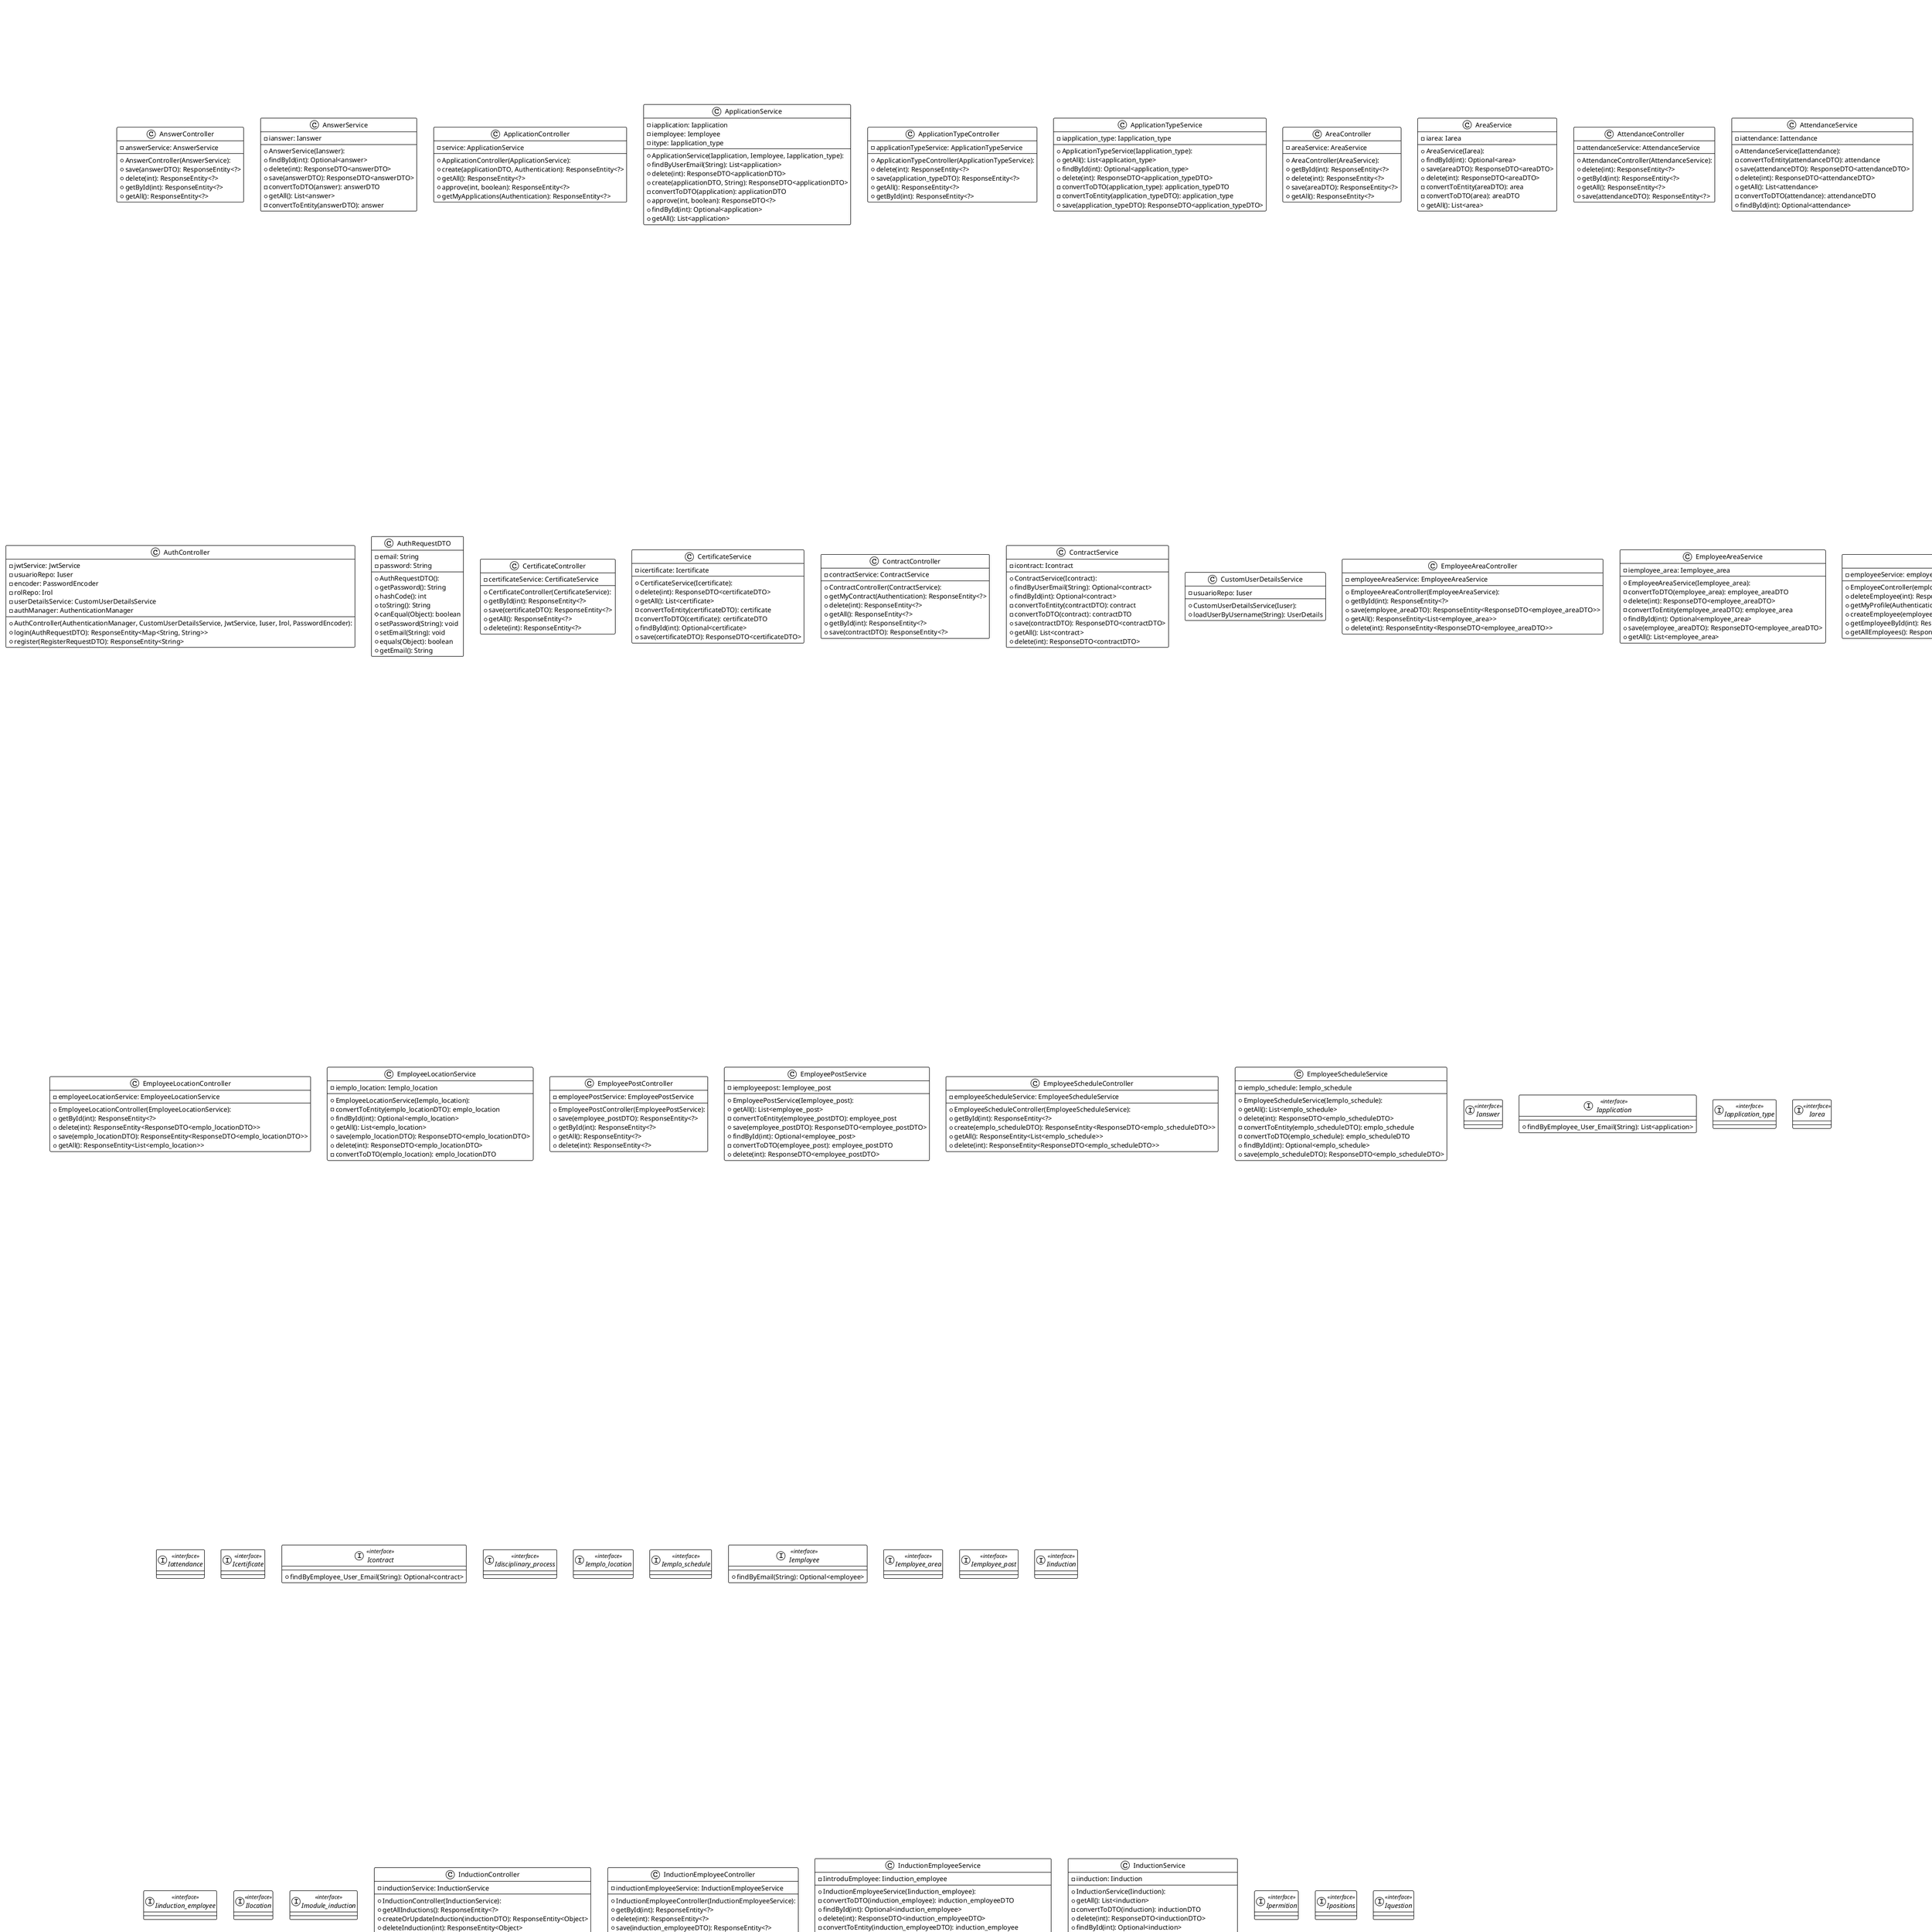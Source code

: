 @startuml

!theme plain
top to bottom direction
skinparam linetype ortho

class AnswerController {
  + AnswerController(AnswerService): 
  - answerService: AnswerService
  + save(answerDTO): ResponseEntity<?>
  + delete(int): ResponseEntity<?>
  + getById(int): ResponseEntity<?>
  + getAll(): ResponseEntity<?>
}
class AnswerService {
  + AnswerService(Ianswer): 
  - ianswer: Ianswer
  + findById(int): Optional<answer>
  + delete(int): ResponseDTO<answerDTO>
  + save(answerDTO): ResponseDTO<answerDTO>
  - convertToDTO(answer): answerDTO
  + getAll(): List<answer>
  - convertToEntity(answerDTO): answer
}
class ApplicationController {
  + ApplicationController(ApplicationService): 
  - service: ApplicationService
  + create(applicationDTO, Authentication): ResponseEntity<?>
  + getAll(): ResponseEntity<?>
  + approve(int, boolean): ResponseEntity<?>
  + getMyApplications(Authentication): ResponseEntity<?>
}
class ApplicationService {
  + ApplicationService(Iapplication, Iemployee, Iapplication_type): 
  - iapplication: Iapplication
  - iemployee: Iemployee
  - itype: Iapplication_type
  + findByUserEmail(String): List<application>
  + delete(int): ResponseDTO<applicationDTO>
  + create(applicationDTO, String): ResponseDTO<applicationDTO>
  - convertToDTO(application): applicationDTO
  + approve(int, boolean): ResponseDTO<?>
  + findById(int): Optional<application>
  + getAll(): List<application>
}
class ApplicationTypeController {
  + ApplicationTypeController(ApplicationTypeService): 
  - applicationTypeService: ApplicationTypeService
  + delete(int): ResponseEntity<?>
  + save(application_typeDTO): ResponseEntity<?>
  + getAll(): ResponseEntity<?>
  + getById(int): ResponseEntity<?>
}
class ApplicationTypeService {
  + ApplicationTypeService(Iapplication_type): 
  - iapplication_type: Iapplication_type
  + getAll(): List<application_type>
  + findById(int): Optional<application_type>
  + delete(int): ResponseDTO<application_typeDTO>
  - convertToDTO(application_type): application_typeDTO
  - convertToEntity(application_typeDTO): application_type
  + save(application_typeDTO): ResponseDTO<application_typeDTO>
}
class AreaController {
  + AreaController(AreaService): 
  - areaService: AreaService
  + getById(int): ResponseEntity<?>
  + delete(int): ResponseEntity<?>
  + save(areaDTO): ResponseEntity<?>
  + getAll(): ResponseEntity<?>
}
class AreaService {
  + AreaService(Iarea): 
  - iarea: Iarea
  + findById(int): Optional<area>
  + save(areaDTO): ResponseDTO<areaDTO>
  + delete(int): ResponseDTO<areaDTO>
  - convertToEntity(areaDTO): area
  - convertToDTO(area): areaDTO
  + getAll(): List<area>
}
class AttendanceController {
  + AttendanceController(AttendanceService): 
  - attendanceService: AttendanceService
  + delete(int): ResponseEntity<?>
  + getById(int): ResponseEntity<?>
  + getAll(): ResponseEntity<?>
  + save(attendanceDTO): ResponseEntity<?>
}
class AttendanceService {
  + AttendanceService(Iattendance): 
  - iattendance: Iattendance
  - convertToEntity(attendanceDTO): attendance
  + save(attendanceDTO): ResponseDTO<attendanceDTO>
  + delete(int): ResponseDTO<attendanceDTO>
  + getAll(): List<attendance>
  - convertToDTO(attendance): attendanceDTO
  + findById(int): Optional<attendance>
}
class AuthController {
  + AuthController(AuthenticationManager, CustomUserDetailsService, JwtService, Iuser, Irol, PasswordEncoder): 
  - jwtService: JwtService
  - usuarioRepo: Iuser
  - encoder: PasswordEncoder
  - rolRepo: Irol
  - userDetailsService: CustomUserDetailsService
  - authManager: AuthenticationManager
  + login(AuthRequestDTO): ResponseEntity<Map<String, String>>
  + register(RegisterRequestDTO): ResponseEntity<String>
}
class AuthRequestDTO {
  + AuthRequestDTO(): 
  - email: String
  - password: String
  + getPassword(): String
  + hashCode(): int
  + toString(): String
  # canEqual(Object): boolean
  + setPassword(String): void
  + setEmail(String): void
  + equals(Object): boolean
  + getEmail(): String
}
class CertificateController {
  + CertificateController(CertificateService): 
  - certificateService: CertificateService
  + getById(int): ResponseEntity<?>
  + save(certificateDTO): ResponseEntity<?>
  + getAll(): ResponseEntity<?>
  + delete(int): ResponseEntity<?>
}
class CertificateService {
  + CertificateService(Icertificate): 
  - icertificate: Icertificate
  + delete(int): ResponseDTO<certificateDTO>
  + getAll(): List<certificate>
  - convertToEntity(certificateDTO): certificate
  - convertToDTO(certificate): certificateDTO
  + findById(int): Optional<certificate>
  + save(certificateDTO): ResponseDTO<certificateDTO>
}
class ContractController {
  + ContractController(ContractService): 
  - contractService: ContractService
  + getMyContract(Authentication): ResponseEntity<?>
  + delete(int): ResponseEntity<?>
  + getAll(): ResponseEntity<?>
  + getById(int): ResponseEntity<?>
  + save(contractDTO): ResponseEntity<?>
}
class ContractService {
  + ContractService(Icontract): 
  - icontract: Icontract
  + findByUserEmail(String): Optional<contract>
  + findById(int): Optional<contract>
  - convertToEntity(contractDTO): contract
  - convertToDTO(contract): contractDTO
  + save(contractDTO): ResponseDTO<contractDTO>
  + getAll(): List<contract>
  + delete(int): ResponseDTO<contractDTO>
}
class CustomUserDetailsService {
  + CustomUserDetailsService(Iuser): 
  - usuarioRepo: Iuser
  + loadUserByUsername(String): UserDetails
}
class EmployeeAreaController {
  + EmployeeAreaController(EmployeeAreaService): 
  - employeeAreaService: EmployeeAreaService
  + getById(int): ResponseEntity<?>
  + save(employee_areaDTO): ResponseEntity<ResponseDTO<employee_areaDTO>>
  + getAll(): ResponseEntity<List<employee_area>>
  + delete(int): ResponseEntity<ResponseDTO<employee_areaDTO>>
}
class EmployeeAreaService {
  + EmployeeAreaService(Iemployee_area): 
  - iemployee_area: Iemployee_area
  - convertToDTO(employee_area): employee_areaDTO
  + delete(int): ResponseDTO<employee_areaDTO>
  - convertToEntity(employee_areaDTO): employee_area
  + findById(int): Optional<employee_area>
  + save(employee_areaDTO): ResponseDTO<employee_areaDTO>
  + getAll(): List<employee_area>
}
class EmployeeController {
  + EmployeeController(employeeService): 
  - employeeService: employeeService
  + deleteEmployee(int): ResponseEntity<String>
  + getMyProfile(Authentication): ResponseEntity<?>
  + createEmployee(employeeDTO): ResponseEntity<ResponseDTO<employeeDTO>>
  + getEmployeeById(int): ResponseEntity<?>
  + getAllEmployees(): ResponseEntity<List<employee>>
}
class EmployeeLocationController {
  + EmployeeLocationController(EmployeeLocationService): 
  - employeeLocationService: EmployeeLocationService
  + getById(int): ResponseEntity<?>
  + delete(int): ResponseEntity<ResponseDTO<emplo_locationDTO>>
  + save(emplo_locationDTO): ResponseEntity<ResponseDTO<emplo_locationDTO>>
  + getAll(): ResponseEntity<List<emplo_location>>
}
class EmployeeLocationService {
  + EmployeeLocationService(Iemplo_location): 
  - iemplo_location: Iemplo_location
  - convertToEntity(emplo_locationDTO): emplo_location
  + findById(int): Optional<emplo_location>
  + getAll(): List<emplo_location>
  + save(emplo_locationDTO): ResponseDTO<emplo_locationDTO>
  + delete(int): ResponseDTO<emplo_locationDTO>
  - convertToDTO(emplo_location): emplo_locationDTO
}
class EmployeePostController {
  + EmployeePostController(EmployeePostService): 
  - employeePostService: EmployeePostService
  + save(employee_postDTO): ResponseEntity<?>
  + getById(int): ResponseEntity<?>
  + getAll(): ResponseEntity<?>
  + delete(int): ResponseEntity<?>
}
class EmployeePostService {
  + EmployeePostService(Iemployee_post): 
  - iemployeepost: Iemployee_post
  + getAll(): List<employee_post>
  - convertToEntity(employee_postDTO): employee_post
  + save(employee_postDTO): ResponseDTO<employee_postDTO>
  + findById(int): Optional<employee_post>
  - convertToDTO(employee_post): employee_postDTO
  + delete(int): ResponseDTO<employee_postDTO>
}
class EmployeeScheduleController {
  + EmployeeScheduleController(EmployeeScheduleService): 
  - employeeScheduleService: EmployeeScheduleService
  + getById(int): ResponseEntity<?>
  + create(emplo_scheduleDTO): ResponseEntity<ResponseDTO<emplo_scheduleDTO>>
  + getAll(): ResponseEntity<List<emplo_schedule>>
  + delete(int): ResponseEntity<ResponseDTO<emplo_scheduleDTO>>
}
class EmployeeScheduleService {
  + EmployeeScheduleService(Iemplo_schedule): 
  - iemplo_schedule: Iemplo_schedule
  + getAll(): List<emplo_schedule>
  + delete(int): ResponseDTO<emplo_scheduleDTO>
  - convertToEntity(emplo_scheduleDTO): emplo_schedule
  - convertToDTO(emplo_schedule): emplo_scheduleDTO
  + findById(int): Optional<emplo_schedule>
  + save(emplo_scheduleDTO): ResponseDTO<emplo_scheduleDTO>
}
interface Ianswer << interface >>
interface Iapplication << interface >> {
  + findByEmployee_User_Email(String): List<application>
}
interface Iapplication_type << interface >>
interface Iarea << interface >>
interface Iattendance << interface >>
interface Icertificate << interface >>
interface Icontract << interface >> {
  + findByEmployee_User_Email(String): Optional<contract>
}
interface Idisciplinary_process << interface >>
interface Iemplo_location << interface >>
interface Iemplo_schedule << interface >>
interface Iemployee << interface >> {
  + findByEmail(String): Optional<employee>
}
interface Iemployee_area << interface >>
interface Iemployee_post << interface >>
interface Iinduction << interface >>
interface Iinduction_employee << interface >>
interface Ilocation << interface >>
interface Imodule_induction << interface >>
class InductionController {
  + InductionController(InductionService): 
  - inductionService: InductionService
  + getAllInductions(): ResponseEntity<?>
  + createOrUpdateInduction(inductionDTO): ResponseEntity<Object>
  + deleteInduction(int): ResponseEntity<Object>
  + getInductionById(int): ResponseEntity<?>
}
class InductionEmployeeController {
  + InductionEmployeeController(InductionEmployeeService): 
  - inductionEmployeeService: InductionEmployeeService
  + getById(int): ResponseEntity<?>
  + delete(int): ResponseEntity<?>
  + save(induction_employeeDTO): ResponseEntity<?>
  + getAll(): ResponseEntity<?>
}
class InductionEmployeeService {
  + InductionEmployeeService(Iinduction_employee): 
  - IintroduEmployee: Iinduction_employee
  - convertToDTO(induction_employee): induction_employeeDTO
  + findById(int): Optional<induction_employee>
  + delete(int): ResponseDTO<induction_employeeDTO>
  - convertToEntity(induction_employeeDTO): induction_employee
  + save(induction_employeeDTO): ResponseDTO<induction_employeeDTO>
  + getAll(): List<induction_employee>
}
class InductionService {
  + InductionService(Iinduction): 
  - iinduction: Iinduction
  + getAll(): List<induction>
  - convertToDTO(induction): inductionDTO
  + delete(int): ResponseDTO<inductionDTO>
  + findById(int): Optional<induction>
  - convertToEntity(inductionDTO): induction
  + save(inductionDTO): ResponseDTO<inductionDTO>
}
interface Ipermition << interface >>
interface Ipositions << interface >>
interface Iquestion << interface >>
interface Iresume << interface >>
interface Irol << interface >> {
  + findByName(String): Optional<rol>
}
interface Irol_permition << interface >> {
  + findByRolId(int): List<rol_permition>
  + existsByRolIdAndPermisionId(int, int): boolean
  + findByPermisionId(int): List<rol_permition>
  + findByRolIdAndPermisionId(int, int): Optional<rol_permition>
}
interface Ischedule << interface >>
interface Iuser << interface >> {
  + findByEmail(String): Optional<user>
  + existsByEmail(String): boolean
}
interface Iuser_rol << interface >> {
  + findByUserIdUserAndRolId(int, int): Optional<user_rol>
  + existsByUserIdUserAndRolId(int, int): boolean
  + findByUserIdUser(int): List<user_rol>
  + findByRolId(int): List<user_rol>
}
class JwtAuthFilter {
  + JwtAuthFilter(JwtService, CustomUserDetailsService): 
  - jwtService: JwtService
  - userDetailsService: CustomUserDetailsService
  # doFilterInternal(HttpServletRequest, HttpServletResponse, FilterChain): void
}
class JwtService {
  + JwtService(): 
  - SECRET_KEY: String
  + generateToken(UserDetails): String
  + validateToken(String, UserDetails): boolean
  + extractUsername(String): String
}
class LasBrisasApplication {
  + LasBrisasApplication(): 
  + main(String[]): void
}
class LasBrisasApplicationTests {
  ~ LasBrisasApplicationTests(): 
  ~ contextLoads(): void
}
class LocationController {
  + LocationController(LocationService): 
  - locationService: LocationService
  + delete(int): ResponseEntity<?>
  + getById(int): ResponseEntity<?>
  + save(locationDTO): ResponseEntity<?>
  + getAll(): ResponseEntity<?>
}
class LocationService {
  + LocationService(Ilocation): 
  - ilocation: Ilocation
  + delete(int): ResponseDTO<locationDTO>
  + save(locationDTO): ResponseDTO<locationDTO>
  - convertToEntity(locationDTO): location
  - convertToDTO(location): locationDTO
  + findById(int): Optional<location>
  + getAll(): List<location>
}
class ModuleInductionController {
  + ModuleInductionController(ModuleInductionService): 
  - moduleInductionService: ModuleInductionService
  + getById(int): ResponseEntity<?>
  + save(module_inductionDTO): ResponseEntity<ResponseDTO<module_inductionDTO>>
  + getAll(): ResponseEntity<List<moduleInduction>>
  + delete(int): ResponseEntity<ResponseDTO<module_inductionDTO>>
}
class ModuleInductionService {
  + ModuleInductionService(Imodule_induction): 
  - imodulInduction: Imodule_induction
  + delete(int): ResponseDTO<module_inductionDTO>
  + findById(int): Optional<moduleInduction>
  - convertToEntity(module_inductionDTO): moduleInduction
  + save(module_inductionDTO): ResponseDTO<module_inductionDTO>
  - convertToDTO(moduleInduction): module_inductionDTO
  + getAll(): List<moduleInduction>
}
class PermitionController {
  + PermitionController(PermitionService): 
  - permitionService: PermitionService
  + createOrUpdatePermition(permitionDTO): ResponseEntity<Object>
  + deletePermition(int): ResponseEntity<Object>
  + getAllPermitions(): ResponseEntity<?>
  + getPermitionById(int): ResponseEntity<?>
}
class PermitionService {
  + PermitionService(Ipermition): 
  - iPermition: Ipermition
  + save(permitionDTO): ResponseDTO<permitionDTO>
  + findById(int): Optional<permition>
  - convertToModel(permitionDTO): permition
  - convertToDTO(permition): permitionDTO
  + getAllPermitions(): List<permition>
  + deletePermition(int): ResponseDTO<permitionDTO>
}
class PositionsController {
  + PositionsController(PositionsService): 
  - positionsService: PositionsService
  + delete(int): ResponseEntity<?>
  + getAll(): ResponseEntity<?>
  + getById(int): ResponseEntity<?>
  + save(positionsDTO): ResponseEntity<?>
}
class PositionsService {
  + PositionsService(Ipositions): 
  - ipositions: Ipositions
  + findById(int): Optional<positions>
  + save(positionsDTO): ResponseDTO<positionsDTO>
  + delete(int): ResponseDTO<positionsDTO>
  - convertToEntity(positionsDTO): positions
  - convertToDTO(positions): positionsDTO
  + getAll(): List<positions>
}
class QuestionController {
  + QuestionController(QuestionService): 
  - questionService: QuestionService
  + save(questionDTO): ResponseEntity<?>
  + getById(int): ResponseEntity<?>
  + getAll(): ResponseEntity<?>
  + delete(int): ResponseEntity<?>
}
class QuestionService {
  + QuestionService(Iquestion): 
  - iquestion: Iquestion
  - convertToDTO(question): questionDTO
  + delete(int): ResponseDTO<questionDTO>
  + getAll(): List<question>
  + save(questionDTO): ResponseDTO<questionDTO>
  + findById(int): Optional<question>
  - convertToEntity(questionDTO): question
}
class RegisterRequestDTO {
  + RegisterRequestDTO(String, String, String, String): 
  - email: String
  - password: String
  - rol: String
  - username: String
  + setEmail(String): void
  + getUsername(): String
  + setPassword(String): void
  + setUsername(String): void
  + equals(Object): boolean
  + toString(): String
  # canEqual(Object): boolean
  + setRol(String): void
  + getPassword(): String
  + getRol(): String
  + getEmail(): String
  + hashCode(): int
}
class ResponseDTO<T> {
  + ResponseDTO(String, String, T): 
  + ResponseDTO(): 
  - data: T
  - status: String
  - message: String
  + getData(): T
  + hashCode(): int
  + builder(): ResponseDTOBuilder<T>
  + setData(T): void
  + setMessage(String): void
  + getStatus(): String
  + toString(): String
  + setStatus(String): void
  + equals(Object): boolean
  + getMessage(): String
  # canEqual(Object): boolean
}
class ResponseDTOBuilder<T> {
  ~ ResponseDTOBuilder(): 
  - message: String
  - data: T
  - status: String
  + message(String): ResponseDTOBuilder<T>
  + status(String): ResponseDTOBuilder<T>
  + data(T): ResponseDTOBuilder<T>
  + toString(): String
  + build(): ResponseDTO<T>
}
class ResumeController {
  + ResumeController(resumeService): 
  - resumeService: resumeService
  + getResumeById(int): ResponseEntity<?>
  + deleteResume(int): ResponseEntity<ResponseDTO<resumeDTO>>
  + saveResume(resumeDTO): ResponseEntity<ResponseDTO<resumeDTO>>
  + getAllResumes(): ResponseEntity<List<resume>>
}
class RolController {
  + RolController(RolService): 
  - rolService: RolService
  + getAllRoles(): ResponseEntity<?>
  + createRole(rolDTO): ResponseEntity<Object>
  + deleteRole(int): ResponseEntity<Object>
  + getRoleById(int): ResponseEntity<?>
}
class RolPermitionController {
  + RolPermitionController(RolPermitionService): 
  - rolPermitionService: RolPermitionService
  + getRolPermitionById(int): ResponseEntity<?>
  + getPermitionsByRolId(int): ResponseEntity<?>
  + getAllRolPermitions(): ResponseEntity<?>
  + deleteRolPermition(int): ResponseEntity<Object>
  + getRolesByPermitionId(int): ResponseEntity<?>
  + createOrUpdateRolPermition(rol_permitionDTO): ResponseEntity<Object>
}
class RolPermitionService {
  + RolPermitionService(Irol_permition, Irol, Ipermition): 
  - iRolPermition: Irol_permition
  - rolRepository: Irol
  - permitionRepository: Ipermition
  + getAll(): List<rol_permition>
  + findById(int): Optional<rol_permition>
  + delete(int): ResponseDTO<rol_permitionDTO>
  - convertToDTO(rol_permition): rol_permitionDTO
  + findPermitionsByRolId(int): List<rol_permition>
  - convertToModel(rol_permitionDTO, rol, permition): rol_permition
  + save(rol_permitionDTO): ResponseDTO<rol_permitionDTO>
  + findRolesByPermitionId(int): List<rol_permition>
}
class RolService {
  + RolService(Irol): 
  - iRol: Irol
  + save(rolDTO): ResponseDTO<rolDTO>
  + getAllRoles(): List<rol>
  + deleteRole(int): ResponseDTO<rolDTO>
  - convertToEntity(rolDTO): rol
  - convertToDTO(rol): rolDTO
  + findById(int): Optional<rol>
}
class ScheduleController {
  + ScheduleController(ScheduleService): 
  - scheduleService: ScheduleService
  + delete(int): ResponseEntity<?>
  + save(scheduleDTO): ResponseEntity<?>
  + getAll(): ResponseEntity<?>
  + getById(int): ResponseEntity<?>
}
class ScheduleService {
  + ScheduleService(Ischedule): 
  - ischedule: Ischedule
  + delete(int): ResponseDTO<scheduleDTO>
  - convertToEntity(scheduleDTO): schedule
  - convertToDTO(schedule): scheduleDTO
  + getAll(): List<schedule>
  + save(scheduleDTO): ResponseDTO<scheduleDTO>
  + findById(int): Optional<schedule>
}
class SecurityConfig {
  + SecurityConfig(JwtAuthFilter): 
  - jwtAuthFilter: JwtAuthFilter
  + authenticationManager(AuthenticationConfiguration): AuthenticationManager
  + passwordEncoder(): PasswordEncoder
  + filterChain(HttpSecurity): SecurityFilterChain
}
class SwaggerConfig {
  + SwaggerConfig(): 
  + customOpenAPI(): OpenAPI
}
class UserController {
  + UserController(userService): 
  - userService: userService
  + getMyProfile(Authentication): ResponseEntity<?>
  + createUser(userDTO): ResponseEntity<Object>
  + getAllUsers(): ResponseEntity<?>
  + deleteUser(int): ResponseEntity<Object>
}
class UserRolController {
  + UserRolController(UserRolService): 
  - userRolService: UserRolService
  + removeRoleFromUser(int, int): ResponseEntity<Object>
  + assignRoleToUser(int, int): ResponseEntity<Object>
  + deleteUserRol(int): ResponseEntity<Object>
  + createUserRol(user_rolDTO): ResponseEntity<Object>
  + getAllUserRoles(): ResponseEntity<?>
  + getUserRolById(int): ResponseEntity<?>
}
class UserRolService {
  + UserRolService(Iuser_rol, Iuser, Irol): 
  - rolRepository: Irol
  - userRolRepository: Iuser_rol
  - userRepository: Iuser
  + assignRoleToUser(int, int): ResponseDTO<user_rolDTO>
  - convertToDTO(user_rol): user_rolDTO
  + save(user_rolDTO): ResponseDTO<user_rolDTO>
  + removeRoleFromUser(int, int): ResponseDTO<user_rolDTO>
  + findUsersByRolId(int): List<user_rol>
  + existsUserRolRelation(int, int): boolean
  - convertToEntity(user_rolDTO, user, rol): user_rol
  + deleteUserRol(int): ResponseDTO<user_rolDTO>
  + getAllUserRoles(): List<user_rol>
  + findById(int): Optional<user_rol>
  + findRolesByUserId(int): List<user_rol>
}
class answer {
  + answer(int, String, boolean, question): 
  + answer(): 
  - question: question
  - id: int
  - response_correct: boolean
  - answer: String
  + toString(): String
  + equals(Object): boolean
  + setQuestion(question): void
  + isResponse_correct(): boolean
  + getQuestion(): question
  + getAnswer(): String
  # canEqual(Object): boolean
  + setId(int): void
  + setAnswer(String): void
  + setResponse_correct(boolean): void
  + getId(): int
  + builder(): answerBuilder
  + hashCode(): int
}
class answerBuilder {
  ~ answerBuilder(): 
  - question: question
  - answer: String
  - response_correct: boolean
  - id: int
  + toString(): String
  + question(question): answerBuilder
  + answer(String): answerBuilder
  + id(int): answerBuilder
  + build(): answer
  + response_correct(boolean): answerBuilder
}
class answerDTO {
  + answerDTO(int, String, boolean, int): 
  + answerDTO(): 
  - answer: String
  - responseCorrect: boolean
  - id: int
  - questionId: int
  + isResponseCorrect(): boolean
  + getId(): int
  # canEqual(Object): boolean
  + setAnswer(String): void
  + toString(): String
  + getAnswer(): String
  + hashCode(): int
  + setQuestionId(int): void
  + builder(): answerDTOBuilder
  + equals(Object): boolean
  + getQuestionId(): int
  + setResponseCorrect(boolean): void
  + setId(int): void
}
class answerDTOBuilder {
  ~ answerDTOBuilder(): 
  - id: int
  - answer: String
  - questionId: int
  - responseCorrect: boolean
  + responseCorrect(boolean): answerDTOBuilder
  + questionId(int): answerDTOBuilder
  + id(int): answerDTOBuilder
  + answer(String): answerDTOBuilder
  + build(): answerDTO
  + toString(): String
}
class application {
  + application(int, LocalDateTime, LocalDateTime, LocalDateTime, String, String, status, employee, application_type): 
  + application(): 
  - reason: String
  - documentUrl: String
  - application_type: application_type
  - date_end: LocalDateTime
  - date_create: LocalDateTime
  - date_start: LocalDateTime
  - id: int
  - employee: employee
  - status: status
  + setStatus(status): void
  + builder(): applicationBuilder
  + setDocumentUrl(String): void
  + hashCode(): int
  + equals(Object): boolean
  + getStatus(): status
  + getApplication_type(): application_type
  + setDate_start(LocalDateTime): void
  + getDate_end(): LocalDateTime
  + setReason(String): void
  + getReason(): String
  + toString(): String
  + setId(int): void
  + getId(): int
  + getEmployee(): employee
  + setDate_end(LocalDateTime): void
  # canEqual(Object): boolean
  + getDate_create(): LocalDateTime
  + setEmployee(employee): void
  + setDate_create(LocalDateTime): void
  + getDate_start(): LocalDateTime
  + setApplication_type(application_type): void
  + getDocumentUrl(): String
}
class applicationBuilder {
  ~ applicationBuilder(): 
  - documentUrl: String
  - employee: employee
  - date_start: LocalDateTime
  - reason: String
  - date_end: LocalDateTime
  - status: status
  - application_type: application_type
  - id: int
  - date_create: LocalDateTime
  + documentUrl(String): applicationBuilder
  + id(int): applicationBuilder
  + date_create(LocalDateTime): applicationBuilder
  + date_start(LocalDateTime): applicationBuilder
  + build(): application
  + status(status): applicationBuilder
  + application_type(application_type): applicationBuilder
  + reason(String): applicationBuilder
  + employee(employee): applicationBuilder
  + toString(): String
  + date_end(LocalDateTime): applicationBuilder
}
class applicationDTO {
  + applicationDTO(int, LocalDateTime, LocalDateTime, LocalDateTime, String, String, String, int, int): 
  + applicationDTO(): 
  - id: int
  - dateStart: LocalDateTime
  - dateCreate: LocalDateTime
  - dateEnd: LocalDateTime
  - documentUrl: String
  - employeeId: int
  - applicationTypeid: int
  - status: String
  - reason: String
  + getDateEnd(): LocalDateTime
  + getEmployeeId(): int
  + getApplicationTypeid(): int
  + setDateEnd(LocalDateTime): void
  + builder(): applicationDTOBuilder
  + getId(): int
  + getStatus(): String
  + setApplicationTypeid(int): void
  + getReason(): String
  + setDocumentUrl(String): void
  + hashCode(): int
  + setEmployeeId(int): void
  + getDateCreate(): LocalDateTime
  + setDateCreate(LocalDateTime): void
  + getDateStart(): LocalDateTime
  + equals(Object): boolean
  # canEqual(Object): boolean
  + setStatus(String): void
  + setReason(String): void
  + getDocumentUrl(): String
  + setDateStart(LocalDateTime): void
  + setId(int): void
  + toString(): String
}
class applicationDTOBuilder {
  ~ applicationDTOBuilder(): 
  - dateEnd: LocalDateTime
  - documentUrl: String
  - id: int
  - employeeId: int
  - reason: String
  - status: String
  - dateStart: LocalDateTime
  - applicationTypeid: int
  - dateCreate: LocalDateTime
  + status(String): applicationDTOBuilder
  + documentUrl(String): applicationDTOBuilder
  + reason(String): applicationDTOBuilder
  + employeeId(int): applicationDTOBuilder
  + dateStart(LocalDateTime): applicationDTOBuilder
  + id(int): applicationDTOBuilder
  + dateEnd(LocalDateTime): applicationDTOBuilder
  + build(): applicationDTO
  + applicationTypeid(int): applicationDTOBuilder
  + toString(): String
  + dateCreate(LocalDateTime): applicationDTOBuilder
}
class application_type {
  + application_type(): 
  + application_type(int, String, boolean): 
  - name: String
  - required: boolean
  - id: int
  + hashCode(): int
  + toString(): String
  + equals(Object): boolean
  # canEqual(Object): boolean
  + isRequired(): boolean
  + getId(): int
  + setRequired(boolean): void
  + builder(): application_typeBuilder
  + setId(int): void
  + getName(): String
  + setName(String): void
}
class application_typeBuilder {
  ~ application_typeBuilder(): 
  - name: String
  - id: int
  - required: boolean
  + id(int): application_typeBuilder
  + required(boolean): application_typeBuilder
  + name(String): application_typeBuilder
  + build(): application_type
  + toString(): String
}
class application_typeDTO {
  + application_typeDTO(int, String, boolean): 
  + application_typeDTO(): 
  - id: int
  - name: String
  - required: boolean
  + builder(): application_typeDTOBuilder
  + setRequired(boolean): void
  + equals(Object): boolean
  + setName(String): void
  + toString(): String
  + hashCode(): int
  + isRequired(): boolean
  + setId(int): void
  # canEqual(Object): boolean
  + getId(): int
  + getName(): String
}
class application_typeDTOBuilder {
  ~ application_typeDTOBuilder(): 
  - name: String
  - required: boolean
  - id: int
  + required(boolean): application_typeDTOBuilder
  + toString(): String
  + name(String): application_typeDTOBuilder
  + build(): application_typeDTO
  + id(int): application_typeDTOBuilder
}
class area {
  + area(): 
  + area(int, String, String): 
  - nameArea: String
  - description: String
  - id: int
  + setDescription(String): void
  # canEqual(Object): boolean
  + toString(): String
  + getDescription(): String
  + setNameArea(String): void
  + setId(int): void
  + getNameArea(): String
  + getId(): int
  + hashCode(): int
  + builder(): areaBuilder
  + equals(Object): boolean
}
class areaBuilder {
  ~ areaBuilder(): 
  - id: int
  - description: String
  - nameArea: String
  + build(): area
  + id(int): areaBuilder
  + toString(): String
  + description(String): areaBuilder
  + nameArea(String): areaBuilder
}
class areaDTO {
  + areaDTO(int, String, String): 
  + areaDTO(): 
  - description: String
  - id: int
  - name: String
  + getDescription(): String
  + setDescription(String): void
  + getName(): String
  + setId(int): void
  + toString(): String
  + hashCode(): int
  + builder(): areaDTOBuilder
  + getId(): int
  + setName(String): void
  # canEqual(Object): boolean
  + equals(Object): boolean
}
class areaDTOBuilder {
  ~ areaDTOBuilder(): 
  - id: int
  - name: String
  - description: String
  + toString(): String
  + name(String): areaDTOBuilder
  + build(): areaDTO
  + id(int): areaDTOBuilder
  + description(String): areaDTOBuilder
}
class attendance {
  + attendance(): 
  + attendance(int, LocalDate, LocalTime, LocalTime, status, employee): 
  - time_end: LocalTime
  - id: int
  - date: LocalDate
  - time_start: LocalTime
  - status: status
  - employee: employee
  + setTime_start(LocalTime): void
  # canEqual(Object): boolean
  + getTime_end(): LocalTime
  + getStatus(): status
  + setEmployee(employee): void
  + getId(): int
  + getTime_start(): LocalTime
  + equals(Object): boolean
  + setId(int): void
  + getEmployee(): employee
  + setStatus(status): void
  + toString(): String
  + hashCode(): int
  + builder(): attendanceBuilder
  + setTime_end(LocalTime): void
  + setDate(LocalDate): void
  + getDate(): LocalDate
}
class attendanceBuilder {
  ~ attendanceBuilder(): 
  - date: LocalDate
  - employee: employee
  - id: int
  - status: status
  - time_start: LocalTime
  - time_end: LocalTime
  + employee(employee): attendanceBuilder
  + date(LocalDate): attendanceBuilder
  + status(status): attendanceBuilder
  + id(int): attendanceBuilder
  + time_end(LocalTime): attendanceBuilder
  + build(): attendance
  + time_start(LocalTime): attendanceBuilder
  + toString(): String
}
class attendanceDTO {
  + attendanceDTO(int, LocalDate, LocalTime, LocalTime, String, int): 
  + attendanceDTO(): 
  - id: int
  - date: LocalDate
  - employee: int
  - timeEnd: LocalTime
  - timeStart: LocalTime
  - status: String
  + getEmployee(): int
  + equals(Object): boolean
  # canEqual(Object): boolean
  + setDate(LocalDate): void
  + setTimeStart(LocalTime): void
  + setId(int): void
  + setTimeEnd(LocalTime): void
  + setEmployee(int): void
  + getTimeStart(): LocalTime
  + builder(): attendanceDTOBuilder
  + getTimeEnd(): LocalTime
  + hashCode(): int
  + getStatus(): String
  + getDate(): LocalDate
  + setStatus(String): void
  + toString(): String
  + getId(): int
}
class attendanceDTOBuilder {
  ~ attendanceDTOBuilder(): 
  - date: LocalDate
  - id: int
  - status: String
  - timeStart: LocalTime
  - timeEnd: LocalTime
  - employee: int
  + build(): attendanceDTO
  + timeStart(LocalTime): attendanceDTOBuilder
  + id(int): attendanceDTOBuilder
  + employee(int): attendanceDTOBuilder
  + date(LocalDate): attendanceDTOBuilder
  + timeEnd(LocalTime): attendanceDTOBuilder
  + status(String): attendanceDTOBuilder
  + toString(): String
}
class certificate {
  + certificate(int, LocalDateTime, String, status, type, employee): 
  + certificate(): 
  - dateCertificate: LocalDateTime
  - status: status
  - documentUrl: String
  - idCertificate: int
  - employee: employee
  - type: type
  + setIdCertificate(int): void
  + setDateCertificate(LocalDateTime): void
  + setEmployee(employee): void
  + equals(Object): boolean
  + getType(): type
  + getEmployee(): employee
  + hashCode(): int
  # canEqual(Object): boolean
  + toString(): String
  + getDateCertificate(): LocalDateTime
  + getDocumentUrl(): String
  + setDocumentUrl(String): void
  + getStatus(): status
  + setStatus(status): void
  + builder(): certificateBuilder
  + setType(type): void
  + getIdCertificate(): int
}
class certificateBuilder {
  ~ certificateBuilder(): 
  - idCertificate: int
  - dateCertificate: LocalDateTime
  - employee: employee
  - documentUrl: String
  - status: status
  - type: type
  + type(type): certificateBuilder
  + employee(employee): certificateBuilder
  + idCertificate(int): certificateBuilder
  + toString(): String
  + status(status): certificateBuilder
  + build(): certificate
  + dateCertificate(LocalDateTime): certificateBuilder
  + documentUrl(String): certificateBuilder
}
class certificateDTO {
  + certificateDTO(): 
  + certificateDTO(int, LocalDateTime, String, String, String, int): 
  - documentUrl: String
  - employee: int
  - status: String
  - type: String
  - id: int
  - dateCertificate: LocalDateTime
  # canEqual(Object): boolean
  + getEmployee(): int
  + setDateCertificate(LocalDateTime): void
  + builder(): certificateDTOBuilder
  + equals(Object): boolean
  + setEmployee(int): void
  + setDocumentUrl(String): void
  + setStatus(String): void
  + hashCode(): int
  + toString(): String
  + getId(): int
  + getStatus(): String
  + setId(int): void
  + getType(): String
  + getDocumentUrl(): String
  + getDateCertificate(): LocalDateTime
  + setType(String): void
}
class certificateDTOBuilder {
  ~ certificateDTOBuilder(): 
  - dateCertificate: LocalDateTime
  - documentUrl: String
  - employee: int
  - status: String
  - id: int
  - type: String
  + id(int): certificateDTOBuilder
  + documentUrl(String): certificateDTOBuilder
  + employee(int): certificateDTOBuilder
  + type(String): certificateDTOBuilder
  + toString(): String
  + dateCertificate(LocalDateTime): certificateDTOBuilder
  + status(String): certificateDTOBuilder
  + build(): certificateDTO
}
enum civil_status << enumeration >> {
  - civil_status(): 
  + single: 
  + widowed: 
  + married: 
  + divorced: 
  + values(): civil_status[]
  + valueOf(String): civil_status
}
class contract {
  + contract(): 
  + contract(int, LocalDateTime, LocalDateTime, LocalDateTime, type, status, employee): 
  - fechaFin: LocalDateTime
  - fechaInicio: LocalDateTime
  - id: int
  - status: status
  - employee: employee
  - type: type
  - fechaRenovacion: LocalDateTime
  + setType(type): void
  + hashCode(): int
  + getFechaFin(): LocalDateTime
  + setId(int): void
  + setStatus(status): void
  # canEqual(Object): boolean
  + getId(): int
  + equals(Object): boolean
  + getStatus(): status
  + setFechaFin(LocalDateTime): void
  + builder(): contractBuilder
  + setEmployee(employee): void
  + setFechaRenovacion(LocalDateTime): void
  + setFechaInicio(LocalDateTime): void
  + getFechaInicio(): LocalDateTime
  + getEmployee(): employee
  + getFechaRenovacion(): LocalDateTime
  + getType(): type
  + toString(): String
}
class contractBuilder {
  ~ contractBuilder(): 
  - status: status
  - type: type
  - fechaRenovacion: LocalDateTime
  - fechaInicio: LocalDateTime
  - fechaFin: LocalDateTime
  - employee: employee
  - id: int
  + fechaInicio(LocalDateTime): contractBuilder
  + fechaRenovacion(LocalDateTime): contractBuilder
  + status(status): contractBuilder
  + employee(employee): contractBuilder
  + type(type): contractBuilder
  + fechaFin(LocalDateTime): contractBuilder
  + id(int): contractBuilder
  + build(): contract
  + toString(): String
}
class contractDTO {
  + contractDTO(): 
  + contractDTO(int, LocalDateTime, LocalDateTime, LocalDateTime, String, String, int): 
  - id: int
  - type: String
  - status: String
  - dateEnd: LocalDateTime
  - dateStart: LocalDateTime
  - employee: int
  - dateUpdate: LocalDateTime
  + equals(Object): boolean
  + getType(): String
  + setDateUpdate(LocalDateTime): void
  + getId(): int
  + setStatus(String): void
  + getStatus(): String
  # canEqual(Object): boolean
  + setId(int): void
  + getDateUpdate(): LocalDateTime
  + getEmployee(): int
  + builder(): contractDTOBuilder
  + getDateStart(): LocalDateTime
  + setType(String): void
  + setDateEnd(LocalDateTime): void
  + toString(): String
  + getDateEnd(): LocalDateTime
  + setDateStart(LocalDateTime): void
  + hashCode(): int
  + setEmployee(int): void
}
class contractDTOBuilder {
  ~ contractDTOBuilder(): 
  - dateStart: LocalDateTime
  - dateUpdate: LocalDateTime
  - status: String
  - id: int
  - dateEnd: LocalDateTime
  - type: String
  - employee: int
  + dateEnd(LocalDateTime): contractDTOBuilder
  + id(int): contractDTOBuilder
  + status(String): contractDTOBuilder
  + employee(int): contractDTOBuilder
  + toString(): String
  + type(String): contractDTOBuilder
  + build(): contractDTO
  + dateUpdate(LocalDateTime): contractDTOBuilder
  + dateStart(LocalDateTime): contractDTOBuilder
}
class corsConfig {
  + corsConfig(): 
  + corsFilter(): CorsFilter
}
enum day_week << enumeration >> {
  - day_week(): 
  + jueves: 
  + sabado: 
  + miercoles: 
  + domingo: 
  + martes: 
  + viernes: 
  + lunes: 
  + valueOf(String): day_week
  + values(): day_week[]
}
class disciplinary_process {
  + disciplinary_process(): 
  + disciplinary_process(int, String, String, LocalDateTime, status, type, employee, resume): 
  - status: status
  - type: type
  - id: int
  - employee: employee
  - resume: resume
  - description: String
  - documentUrl: String
  - date: LocalDateTime
  + setDate(LocalDateTime): void
  + builder(): disciplinary_processBuilder
  + toString(): String
  + getDescription(): String
  + getResume(): resume
  + getDocumentUrl(): String
  + setId(int): void
  + setType(type): void
  + getDate(): LocalDateTime
  + setDescription(String): void
  + getEmployee(): employee
  + setStatus(status): void
  # canEqual(Object): boolean
  + setResume(resume): void
  + getId(): int
  + setDocumentUrl(String): void
  + setEmployee(employee): void
  + getStatus(): status
  + getType(): type
  + hashCode(): int
  + equals(Object): boolean
}
class disciplinary_processBuilder {
  ~ disciplinary_processBuilder(): 
  - description: String
  - documentUrl: String
  - status: status
  - employee: employee
  - resume: resume
  - id: int
  - date: LocalDateTime
  - type: type
  + build(): disciplinary_process
  + id(int): disciplinary_processBuilder
  + type(type): disciplinary_processBuilder
  + status(status): disciplinary_processBuilder
  + date(LocalDateTime): disciplinary_processBuilder
  + documentUrl(String): disciplinary_processBuilder
  + resume(resume): disciplinary_processBuilder
  + description(String): disciplinary_processBuilder
  + employee(employee): disciplinary_processBuilder
  + toString(): String
}
class disciplinary_processController {
  + disciplinary_processController(disciplinary_processService): 
  - processService: disciplinary_processService
  + delete(int): ResponseEntity<ResponseDTO<disciplinary_processDTO>>
  + getById(int): ResponseEntity<?>
  + getAll(): ResponseEntity<List<disciplinary_process>>
  + save(disciplinary_processDTO): ResponseEntity<ResponseDTO<disciplinary_processDTO>>
}
class disciplinary_processDTO {
  + disciplinary_processDTO(int, String, String, LocalDateTime, String, String, int, int): 
  + disciplinary_processDTO(): 
  - documentUrl: String
  - description: String
  - status: String
  - type: String
  - id: int
  - employeeId: int
  - date: LocalDateTime
  - resumeId: int
  + hashCode(): int
  + getType(): String
  + getId(): int
  + getDate(): LocalDateTime
  + setDescription(String): void
  + setType(String): void
  + getDocumentUrl(): String
  + getDescription(): String
  + getEmployeeId(): int
  + equals(Object): boolean
  # canEqual(Object): boolean
  + setId(int): void
  + toString(): String
  + setDate(LocalDateTime): void
  + setEmployeeId(int): void
  + setDocumentUrl(String): void
  + builder(): disciplinary_processDTOBuilder
  + setStatus(String): void
  + setResumeId(int): void
  + getStatus(): String
  + getResumeId(): int
}
class disciplinary_processDTOBuilder {
  ~ disciplinary_processDTOBuilder(): 
  - documentUrl: String
  - date: LocalDateTime
  - id: int
  - resumeId: int
  - type: String
  - employeeId: int
  - status: String
  - description: String
  + status(String): disciplinary_processDTOBuilder
  + build(): disciplinary_processDTO
  + resumeId(int): disciplinary_processDTOBuilder
  + description(String): disciplinary_processDTOBuilder
  + type(String): disciplinary_processDTOBuilder
  + documentUrl(String): disciplinary_processDTOBuilder
  + id(int): disciplinary_processDTOBuilder
  + employeeId(int): disciplinary_processDTOBuilder
  + date(LocalDateTime): disciplinary_processDTOBuilder
  + toString(): String
}
class disciplinary_processService {
  + disciplinary_processService(Idisciplinary_process): 
  - iProcess: Idisciplinary_process
  + save(disciplinary_processDTO): ResponseDTO<disciplinary_processDTO>
  + delete(int): ResponseDTO<disciplinary_processDTO>
  + getAllProcesses(): List<disciplinary_process>
  - convertToEntity(disciplinary_processDTO): disciplinary_process
  - convertToDTO(disciplinary_process): disciplinary_processDTO
  + findById(int): Optional<disciplinary_process>
}
class emailConfig {
  + emailConfig(): 
  - password: String
  - port: String
  - host: String
  - username: String
  + javaMailSender(): JavaMailSender
}
class emailController {
  + emailController(): 
}
class emailService {
  + emailService(): 
}
class emplo_location {
  + emplo_location(): 
  + emplo_location(int, employee, location): 
  - employee: employee
  - location: location
  - id: int
  + builder(): emplo_locationBuilder
  + getLocation(): location
  + setId(int): void
  + hashCode(): int
  + equals(Object): boolean
  + getEmployee(): employee
  + setEmployee(employee): void
  + setLocation(location): void
  + toString(): String
  + getId(): int
  # canEqual(Object): boolean
}
class emplo_locationBuilder {
  ~ emplo_locationBuilder(): 
  - employee: employee
  - id: int
  - location: location
  + id(int): emplo_locationBuilder
  + toString(): String
  + employee(employee): emplo_locationBuilder
  + location(location): emplo_locationBuilder
  + build(): emplo_location
}
class emplo_locationDTO {
  + emplo_locationDTO(int, int, int): 
  + emplo_locationDTO(): 
  - locationId: int
  - employeeId: int
  - id: int
  + getLocationId(): int
  + builder(): emplo_locationDTOBuilder
  + setLocationId(int): void
  + getEmployeeId(): int
  # canEqual(Object): boolean
  + setEmployeeId(int): void
  + getId(): int
  + equals(Object): boolean
  + setId(int): void
  + toString(): String
  + hashCode(): int
}
class emplo_locationDTOBuilder {
  ~ emplo_locationDTOBuilder(): 
  - id: int
  - employeeId: int
  - locationId: int
  + employeeId(int): emplo_locationDTOBuilder
  + toString(): String
  + locationId(int): emplo_locationDTOBuilder
  + id(int): emplo_locationDTOBuilder
  + build(): emplo_locationDTO
}
class emplo_schedule {
  + emplo_schedule(): 
  + emplo_schedule(int, employee, schedule): 
  - schedule: schedule
  - id: int
  - employee: employee
  + setEmployee(employee): void
  + setId(int): void
  + getEmployee(): employee
  + setSchedule(schedule): void
  + getSchedule(): schedule
  + equals(Object): boolean
  + getId(): int
  + builder(): emplo_scheduleBuilder
  # canEqual(Object): boolean
  + hashCode(): int
  + toString(): String
}
class emplo_scheduleBuilder {
  ~ emplo_scheduleBuilder(): 
  - id: int
  - employee: employee
  - schedule: schedule
  + employee(employee): emplo_scheduleBuilder
  + id(int): emplo_scheduleBuilder
  + build(): emplo_schedule
  + toString(): String
  + schedule(schedule): emplo_scheduleBuilder
}
class emplo_scheduleDTO {
  + emplo_scheduleDTO(): 
  + emplo_scheduleDTO(int, int, int): 
  - scheduleId: int
  - id: int
  - employeeId: int
  + builder(): emplo_scheduleDTOBuilder
  + getId(): int
  + hashCode(): int
  + getScheduleId(): int
  + setEmployeeId(int): void
  + getEmployeeId(): int
  # canEqual(Object): boolean
  + toString(): String
  + setId(int): void
  + equals(Object): boolean
  + setScheduleId(int): void
}
class emplo_scheduleDTOBuilder {
  ~ emplo_scheduleDTOBuilder(): 
  - employeeId: int
  - id: int
  - scheduleId: int
  + id(int): emplo_scheduleDTOBuilder
  + employeeId(int): emplo_scheduleDTOBuilder
  + build(): emplo_scheduleDTO
  + scheduleId(int): emplo_scheduleDTOBuilder
  + toString(): String
}
class employee {
  + employee(int, String, String, tipo_documento, String, LocalDate, String, gender, String, String, civil_status, String, LocalDateTime, LocalDateTime, user): 
  + employee(): 
  - id: int
  - photoProfile: String
  - createdAt: LocalDateTime
  - address: String
  - birthdate: LocalDate
  - user: user
  - documentNumber: String
  - firstName: String
  - gender: gender
  - civilStatus: civil_status
  - phone: String
  - tipoDocumento: tipo_documento
  - lastName: String
  - updatedAt: LocalDateTime
  - email: String
  + getDocumentNumber(): String
  + getAddress(): String
  + getCreatedAt(): LocalDateTime
  + getUpdatedAt(): LocalDateTime
  + setDocumentNumber(String): void
  + getFirstName(): String
  + setTipoDocumento(tipo_documento): void
  + setPhone(String): void
  + getGender(): gender
  + toString(): String
  + hashCode(): int
  + getUser(): user
  + getId(): int
  + getPhotoProfile(): String
  + setCreatedAt(LocalDateTime): void
  # canEqual(Object): boolean
  + getPhone(): String
  + equals(Object): boolean
  + getEmail(): String
  + setId(int): void
  + setUser(user): void
  + getTipoDocumento(): tipo_documento
  + getBirthdate(): LocalDate
  + setUpdatedAt(LocalDateTime): void
  + setGender(gender): void
  + setAddress(String): void
  + setEmail(String): void
  + builder(): employeeBuilder
  + getLastName(): String
  + setCivilStatus(civil_status): void
  + setLastName(String): void
  + setBirthdate(LocalDate): void
  + getCivilStatus(): civil_status
  + setFirstName(String): void
  + setPhotoProfile(String): void
}
class employeeBuilder {
  ~ employeeBuilder(): 
  - createdAt: LocalDateTime
  - civilStatus: civil_status
  - documentNumber: String
  - email: String
  - firstName: String
  - id: int
  - lastName: String
  - updatedAt: LocalDateTime
  - birthdate: LocalDate
  - phone: String
  - gender: gender
  - address: String
  - photoProfile: String
  - tipoDocumento: tipo_documento
  - user: user
  + firstName(String): employeeBuilder
  + gender(gender): employeeBuilder
  + id(int): employeeBuilder
  + email(String): employeeBuilder
  + updatedAt(LocalDateTime): employeeBuilder
  + phone(String): employeeBuilder
  + build(): employee
  + user(user): employeeBuilder
  + toString(): String
  + createdAt(LocalDateTime): employeeBuilder
  + tipoDocumento(tipo_documento): employeeBuilder
  + civilStatus(civil_status): employeeBuilder
  + lastName(String): employeeBuilder
  + documentNumber(String): employeeBuilder
  + birthdate(LocalDate): employeeBuilder
  + photoProfile(String): employeeBuilder
  + address(String): employeeBuilder
}
class employeeDTO {
  + employeeDTO(int, String, String, String, String, LocalDate, String, String, String, String, String, String, LocalDateTime, LocalDateTime, int): 
  + employeeDTO(): 
  - createdAt: LocalDateTime
  - tipoDocumento: String
  - phone: String
  - email: String
  - id: int
  - updatedAt: LocalDateTime
  - address: String
  - photoProfile: String
  - gender: String
  - lastName: String
  - birthdate: LocalDate
  - firstName: String
  - civilStatus: String
  - userId: int
  - documentNumber: String
  + setUserId(int): void
  + builder(): employeeDTOBuilder
  + getBirthdate(): LocalDate
  + setEmail(String): void
  + setTipoDocumento(String): void
  + setLastName(String): void
  + getFirstName(): String
  + setFirstName(String): void
  + setId(int): void
  + getUpdatedAt(): LocalDateTime
  + getId(): int
  + setPhone(String): void
  + toString(): String
  + setPhotoProfile(String): void
  + getLastName(): String
  + getUserId(): int
  + getDocumentNumber(): String
  + setBirthdate(LocalDate): void
  + setCivilStatus(String): void
  + setDocumentNumber(String): void
  # canEqual(Object): boolean
  + equals(Object): boolean
  + getGender(): String
  + setUpdatedAt(LocalDateTime): void
  + getPhotoProfile(): String
  + getEmail(): String
  + setCreatedAt(LocalDateTime): void
  + getCivilStatus(): String
  + getAddress(): String
  + getPhone(): String
  + setGender(String): void
  + setAddress(String): void
  + getTipoDocumento(): String
  + hashCode(): int
  + getCreatedAt(): LocalDateTime
}
class employeeDTOBuilder {
  ~ employeeDTOBuilder(): 
  - lastName: String
  - gender: String
  - id: int
  - userId: int
  - civilStatus: String
  - documentNumber: String
  - createdAt: LocalDateTime
  - birthdate: LocalDate
  - phone: String
  - email: String
  - tipoDocumento: String
  - updatedAt: LocalDateTime
  - photoProfile: String
  - address: String
  - firstName: String
  + firstName(String): employeeDTOBuilder
  + updatedAt(LocalDateTime): employeeDTOBuilder
  + lastName(String): employeeDTOBuilder
  + address(String): employeeDTOBuilder
  + tipoDocumento(String): employeeDTOBuilder
  + email(String): employeeDTOBuilder
  + toString(): String
  + id(int): employeeDTOBuilder
  + gender(String): employeeDTOBuilder
  + createdAt(LocalDateTime): employeeDTOBuilder
  + photoProfile(String): employeeDTOBuilder
  + civilStatus(String): employeeDTOBuilder
  + birthdate(LocalDate): employeeDTOBuilder
  + phone(String): employeeDTOBuilder
  + userId(int): employeeDTOBuilder
  + documentNumber(String): employeeDTOBuilder
  + build(): employeeDTO
}
class employeeService {
  + employeeService(Iemployee, Iuser): 
  - iEmployee: Iemployee
  - userRepo: Iuser
  + getAllEmployees(): List<employee>
  + saveEntity(employee): employee
  + save(employeeDTO): ResponseDTO<employeeDTO>
  + findById(int): Optional<employee>
  + deleteEmployee(int): ResponseDTO<employeeDTO>
  - convertToDTO(employee): employeeDTO
  + findByEmail(String): Optional<employee>
  - convertToEntity(employeeDTO): employee
}
class employee_area {
  + employee_area(): 
  + employee_area(int, employee, area): 
  - id: int
  - employee: employee
  - area: area
  + setArea(area): void
  + getId(): int
  + getArea(): area
  + toString(): String
  + equals(Object): boolean
  + setId(int): void
  + getEmployee(): employee
  # canEqual(Object): boolean
  + setEmployee(employee): void
  + hashCode(): int
  + builder(): employee_areaBuilder
}
class employee_areaBuilder {
  ~ employee_areaBuilder(): 
  - employee: employee
  - id: int
  - area: area
  + employee(employee): employee_areaBuilder
  + build(): employee_area
  + toString(): String
  + id(int): employee_areaBuilder
  + area(area): employee_areaBuilder
}
class employee_areaDTO {
  + employee_areaDTO(int, int, int): 
  + employee_areaDTO(): 
  - employeeId: int
  - areaId: int
  - id: int
  + setId(int): void
  + setEmployeeId(int): void
  + hashCode(): int
  + getAreaId(): int
  + getEmployeeId(): int
  + toString(): String
  + setAreaId(int): void
  # canEqual(Object): boolean
  + builder(): employee_areaDTOBuilder
  + getId(): int
  + equals(Object): boolean
}
class employee_areaDTOBuilder {
  ~ employee_areaDTOBuilder(): 
  - employeeId: int
  - areaId: int
  - id: int
  + build(): employee_areaDTO
  + employeeId(int): employee_areaDTOBuilder
  + toString(): String
  + id(int): employee_areaDTOBuilder
  + areaId(int): employee_areaDTOBuilder
}
class employee_post {
  + employee_post(): 
  + employee_post(int, employee, positions): 
  - employee: employee
  - post: positions
  - id: int
  # canEqual(Object): boolean
  + equals(Object): boolean
  + getPost(): positions
  + toString(): String
  + builder(): employee_postBuilder
  + setEmployee(employee): void
  + setId(int): void
  + getId(): int
  + hashCode(): int
  + getEmployee(): employee
  + setPost(positions): void
}
class employee_postBuilder {
  ~ employee_postBuilder(): 
  - id: int
  - post: positions
  - employee: employee
  + id(int): employee_postBuilder
  + employee(employee): employee_postBuilder
  + toString(): String
  + post(positions): employee_postBuilder
  + build(): employee_post
}
class employee_postDTO {
  + employee_postDTO(int, int, int): 
  + employee_postDTO(): 
  - id: int
  - employeeId: int
  - postId: int
  + equals(Object): boolean
  # canEqual(Object): boolean
  + getPostId(): int
  + setPostId(int): void
  + getEmployeeId(): int
  + hashCode(): int
  + setEmployeeId(int): void
  + getId(): int
  + setId(int): void
  + toString(): String
  + builder(): employee_postDTOBuilder
}
class employee_postDTOBuilder {
  ~ employee_postDTOBuilder(): 
  - employeeId: int
  - postId: int
  - id: int
  + id(int): employee_postDTOBuilder
  + build(): employee_postDTO
  + toString(): String
  + postId(int): employee_postDTOBuilder
  + employeeId(int): employee_postDTOBuilder
}
enum gender << enumeration >> {
  - gender(): 
  + male: 
  + female: 
  + other: 
  + valueOf(String): gender
  + values(): gender[]
}
class induction {
  + induction(int, String, String, type, status, LocalDateTime, LocalDateTime): 
  + induction(): 
  - dateUpdate: LocalDateTime
  - description: String
  - name: String
  - id: int
  - status: status
  - type: type
  - dateCreate: LocalDateTime
  + getDateCreate(): LocalDateTime
  + toString(): String
  + setDescription(String): void
  + setId(int): void
  + getStatus(): status
  # canEqual(Object): boolean
  + builder(): inductionBuilder
  + setName(String): void
  + setType(type): void
  + hashCode(): int
  + getDateUpdate(): LocalDateTime
  + getDescription(): String
  + setStatus(status): void
  + getName(): String
  + equals(Object): boolean
  + getId(): int
  + setDateCreate(LocalDateTime): void
  + getType(): type
  + setDateUpdate(LocalDateTime): void
}
class inductionBuilder {
  ~ inductionBuilder(): 
  - status: status
  - id: int
  - dateCreate: LocalDateTime
  - description: String
  - name: String
  - type: type
  - dateUpdate: LocalDateTime
  + id(int): inductionBuilder
  + name(String): inductionBuilder
  + status(status): inductionBuilder
  + description(String): inductionBuilder
  + dateCreate(LocalDateTime): inductionBuilder
  + build(): induction
  + toString(): String
  + type(type): inductionBuilder
  + dateUpdate(LocalDateTime): inductionBuilder
}
class inductionDTO {
  + inductionDTO(): 
  + inductionDTO(int, String, String, String, String, LocalDateTime, LocalDateTime): 
  - description: String
  - dateUpdate: LocalDateTime
  - status: String
  - type: String
  - id: int
  - dateCreate: LocalDateTime
  - name: String
  + getStatus(): String
  + getDateUpdate(): LocalDateTime
  + toString(): String
  + hashCode(): int
  + setStatus(String): void
  # canEqual(Object): boolean
  + setId(int): void
  + getId(): int
  + getType(): String
  + getDateCreate(): LocalDateTime
  + setName(String): void
  + setType(String): void
  + setDescription(String): void
  + builder(): inductionDTOBuilder
  + equals(Object): boolean
  + getName(): String
  + getDescription(): String
  + setDateUpdate(LocalDateTime): void
  + setDateCreate(LocalDateTime): void
}
class inductionDTOBuilder {
  ~ inductionDTOBuilder(): 
  - id: int
  - type: String
  - status: String
  - dateCreate: LocalDateTime
  - dateUpdate: LocalDateTime
  - name: String
  - description: String
  + toString(): String
  + build(): inductionDTO
  + dateUpdate(LocalDateTime): inductionDTOBuilder
  + id(int): inductionDTOBuilder
  + dateCreate(LocalDateTime): inductionDTOBuilder
  + type(String): inductionDTOBuilder
  + name(String): inductionDTOBuilder
  + status(String): inductionDTOBuilder
  + description(String): inductionDTOBuilder
}
class induction_employee {
  + induction_employee(int, induction, employee, LocalDateTime, LocalDateTime, LocalDateTime, LocalDateTime, status, visto, int): 
  + induction_employee(): 
  - dateComplete: LocalDateTime
  - id: int
  - employee: employee
  - visto: visto
  - dateAssignment: LocalDateTime
  - status: status
  - points: int
  - deadline: LocalDateTime
  - induction: induction
  - dateSeen: LocalDateTime
  + setPoints(int): void
  + setStatus(status): void
  + toString(): String
  + setDateAssignment(LocalDateTime): void
  # canEqual(Object): boolean
  + setDateSeen(LocalDateTime): void
  + getId(): int
  + getVisto(): visto
  + equals(Object): boolean
  + setId(int): void
  + setDateComplete(LocalDateTime): void
  + setVisto(visto): void
  + builder(): induction_employeeBuilder
  + getDeadline(): LocalDateTime
  + getInduction(): induction
  + getDateAssignment(): LocalDateTime
  + getStatus(): status
  + setEmployee(employee): void
  + getDateSeen(): LocalDateTime
  + setInduction(induction): void
  + getPoints(): int
  + hashCode(): int
  + getDateComplete(): LocalDateTime
  + setDeadline(LocalDateTime): void
  + getEmployee(): employee
}
class induction_employeeBuilder {
  ~ induction_employeeBuilder(): 
  - dateComplete: LocalDateTime
  - induction: induction
  - status: status
  - points: int
  - id: int
  - deadline: LocalDateTime
  - dateSeen: LocalDateTime
  - employee: employee
  - dateAssignment: LocalDateTime
  - visto: visto
  + id(int): induction_employeeBuilder
  + dateComplete(LocalDateTime): induction_employeeBuilder
  + visto(visto): induction_employeeBuilder
  + toString(): String
  + employee(employee): induction_employeeBuilder
  + deadline(LocalDateTime): induction_employeeBuilder
  + points(int): induction_employeeBuilder
  + status(status): induction_employeeBuilder
  + build(): induction_employee
  + dateSeen(LocalDateTime): induction_employeeBuilder
  + induction(induction): induction_employeeBuilder
  + dateAssignment(LocalDateTime): induction_employeeBuilder
}
class induction_employeeDTO {
  + induction_employeeDTO(): 
  + induction_employeeDTO(int, int, int, LocalDateTime, LocalDateTime, LocalDateTime, LocalDateTime, String, String, int): 
  - dateSeen: LocalDateTime
  - dateAssignment: LocalDateTime
  - dateComplete: LocalDateTime
  - points: int
  - employeeId: int
  - status: String
  - visto: String
  - id: int
  - deadline: LocalDateTime
  - inductionId: int
  + getVisto(): String
  + toString(): String
  + setDateComplete(LocalDateTime): void
  + getDeadline(): LocalDateTime
  + setPoints(int): void
  + getDateComplete(): LocalDateTime
  + setDeadline(LocalDateTime): void
  + equals(Object): boolean
  + setDateSeen(LocalDateTime): void
  + getId(): int
  + getInductionId(): int
  + setInductionId(int): void
  + setVisto(String): void
  + getPoints(): int
  + setEmployeeId(int): void
  # canEqual(Object): boolean
  + builder(): induction_employeeDTOBuilder
  + hashCode(): int
  + setStatus(String): void
  + setId(int): void
  + getStatus(): String
  + getDateAssignment(): LocalDateTime
  + setDateAssignment(LocalDateTime): void
  + getDateSeen(): LocalDateTime
  + getEmployeeId(): int
}
class induction_employeeDTOBuilder {
  ~ induction_employeeDTOBuilder(): 
  - dateSeen: LocalDateTime
  - status: String
  - id: int
  - dateComplete: LocalDateTime
  - dateAssignment: LocalDateTime
  - deadline: LocalDateTime
  - points: int
  - inductionId: int
  - employeeId: int
  - visto: String
  + dateComplete(LocalDateTime): induction_employeeDTOBuilder
  + employeeId(int): induction_employeeDTOBuilder
  + points(int): induction_employeeDTOBuilder
  + dateAssignment(LocalDateTime): induction_employeeDTOBuilder
  + deadline(LocalDateTime): induction_employeeDTOBuilder
  + toString(): String
  + id(int): induction_employeeDTOBuilder
  + build(): induction_employeeDTO
  + dateSeen(LocalDateTime): induction_employeeDTOBuilder
  + visto(String): induction_employeeDTOBuilder
  + inductionId(int): induction_employeeDTOBuilder
  + status(String): induction_employeeDTOBuilder
}
class location {
  + location(): 
  + location(int, String, String): 
  - nameLocation: String
  - address: String
  - id: int
  + toString(): String
  + getAddress(): String
  + hashCode(): int
  + setNameLocation(String): void
  + builder(): locationBuilder
  + getId(): int
  + setAddress(String): void
  + equals(Object): boolean
  + setId(int): void
  + getNameLocation(): String
  # canEqual(Object): boolean
}
class locationBuilder {
  ~ locationBuilder(): 
  - id: int
  - nameLocation: String
  - address: String
  + build(): location
  + nameLocation(String): locationBuilder
  + address(String): locationBuilder
  + id(int): locationBuilder
  + toString(): String
}
class locationDTO {
  + locationDTO(int, String, String): 
  + locationDTO(): 
  - id: int
  - nameLocation: String
  - address: String
  + getNameLocation(): String
  + setAddress(String): void
  # canEqual(Object): boolean
  + setNameLocation(String): void
  + setId(int): void
  + builder(): locationDTOBuilder
  + hashCode(): int
  + toString(): String
  + equals(Object): boolean
  + getAddress(): String
  + getId(): int
}
class locationDTOBuilder {
  ~ locationDTOBuilder(): 
  - address: String
  - id: int
  - nameLocation: String
  + address(String): locationDTOBuilder
  + nameLocation(String): locationDTOBuilder
  + id(int): locationDTOBuilder
  + build(): locationDTO
  + toString(): String
}
class moduleInduction {
  + moduleInduction(int, String, String, String, induction): 
  + moduleInduction(): 
  - id: int
  - induction: induction
  - description: String
  - video_url: String
  - name: String
  + toString(): String
  + getInduction(): induction
  + equals(Object): boolean
  + setName(String): void
  + setInduction(induction): void
  + getDescription(): String
  + builder(): moduleInductionBuilder
  + setVideo_url(String): void
  + getId(): int
  + setDescription(String): void
  + getName(): String
  + getVideo_url(): String
  + setId(int): void
  # canEqual(Object): boolean
  + hashCode(): int
}
class moduleInductionBuilder {
  ~ moduleInductionBuilder(): 
  - induction: induction
  - name: String
  - video_url: String
  - description: String
  - id: int
  + toString(): String
  + build(): moduleInduction
  + description(String): moduleInductionBuilder
  + name(String): moduleInductionBuilder
  + id(int): moduleInductionBuilder
  + induction(induction): moduleInductionBuilder
  + video_url(String): moduleInductionBuilder
}
class module_inductionDTO {
  + module_inductionDTO(): 
  + module_inductionDTO(int, String, String, String, int): 
  - name: String
  - description: String
  - id: int
  - inductionId: int
  - videoUrl: String
  + setVideoUrl(String): void
  # canEqual(Object): boolean
  + toString(): String
  + getName(): String
  + setName(String): void
  + setId(int): void
  + getInductionId(): int
  + getVideoUrl(): String
  + builder(): module_inductionDTOBuilder
  + getDescription(): String
  + setInductionId(int): void
  + equals(Object): boolean
  + getId(): int
  + setDescription(String): void
  + hashCode(): int
}
class module_inductionDTOBuilder {
  ~ module_inductionDTOBuilder(): 
  - name: String
  - description: String
  - id: int
  - videoUrl: String
  - inductionId: int
  + videoUrl(String): module_inductionDTOBuilder
  + description(String): module_inductionDTOBuilder
  + toString(): String
  + build(): module_inductionDTO
  + name(String): module_inductionDTOBuilder
  + id(int): module_inductionDTOBuilder
  + inductionId(int): module_inductionDTOBuilder
}
class permition {
  + permition(int, String, String): 
  + permition(): 
  - name: String
  - id: int
  - description: String
  + hashCode(): int
  + toString(): String
  + builder(): permitionBuilder
  + getId(): int
  + equals(Object): boolean
  + getName(): String
  + setName(String): void
  + setDescription(String): void
  # canEqual(Object): boolean
  + setId(int): void
  + getDescription(): String
}
class permitionBuilder {
  ~ permitionBuilder(): 
  - name: String
  - description: String
  - id: int
  + name(String): permitionBuilder
  + description(String): permitionBuilder
  + build(): permition
  + toString(): String
  + id(int): permitionBuilder
}
class permitionDTO {
  + permitionDTO(): 
  + permitionDTO(int, String, String): 
  - id: int
  - description: String
  - name: String
  + builder(): permitionDTOBuilder
  + getId(): int
  + hashCode(): int
  + equals(Object): boolean
  + setDescription(String): void
  + getDescription(): String
  + toString(): String
  + setName(String): void
  # canEqual(Object): boolean
  + setId(int): void
  + getName(): String
}
class permitionDTOBuilder {
  ~ permitionDTOBuilder(): 
  - name: String
  - description: String
  - id: int
  + toString(): String
  + id(int): permitionDTOBuilder
  + build(): permitionDTO
  + description(String): permitionDTOBuilder
  + name(String): permitionDTOBuilder
}
class positions {
  + positions(int, String, String, String, String): 
  + positions(): 
  - namePost: String
  - requirements: String
  - description: String
  - id: int
  - jon_function: String
  + toString(): String
  + getDescription(): String
  + setJon_function(String): void
  + getJon_function(): String
  + setRequirements(String): void
  + equals(Object): boolean
  + setDescription(String): void
  # canEqual(Object): boolean
  + setNamePost(String): void
  + setId(int): void
  + hashCode(): int
  + builder(): positionsBuilder
  + getNamePost(): String
  + getRequirements(): String
  + getId(): int
}
class positionsBuilder {
  ~ positionsBuilder(): 
  - id: int
  - jon_function: String
  - description: String
  - namePost: String
  - requirements: String
  + build(): positions
  + description(String): positionsBuilder
  + toString(): String
  + requirements(String): positionsBuilder
  + namePost(String): positionsBuilder
  + jon_function(String): positionsBuilder
  + id(int): positionsBuilder
}
class positionsDTO {
  + positionsDTO(int, String, String, String, String): 
  + positionsDTO(): 
  - description: String
  - jobFunction: String
  - namePost: String
  - requirements: String
  - id: int
  + getId(): int
  + toString(): String
  + setNamePost(String): void
  + setDescription(String): void
  + setRequirements(String): void
  + setId(int): void
  + getNamePost(): String
  # canEqual(Object): boolean
  + getRequirements(): String
  + setJobFunction(String): void
  + builder(): positionsDTOBuilder
  + getJobFunction(): String
  + hashCode(): int
  + equals(Object): boolean
  + getDescription(): String
}
class positionsDTOBuilder {
  ~ positionsDTOBuilder(): 
  - id: int
  - requirements: String
  - namePost: String
  - description: String
  - jobFunction: String
  + namePost(String): positionsDTOBuilder
  + build(): positionsDTO
  + jobFunction(String): positionsDTOBuilder
  + toString(): String
  + requirements(String): positionsDTOBuilder
  + id(int): positionsDTOBuilder
  + description(String): positionsDTOBuilder
}
class question {
  + question(int, String, type, moduleInduction): 
  + question(): 
  - type: type
  - id: int
  - question: String
  - moduleInduction: moduleInduction
  + getId(): int
  + setId(int): void
  + toString(): String
  + getQuestion(): String
  + getModuleInduction(): moduleInduction
  + setQuestion(String): void
  + builder(): questionBuilder
  # canEqual(Object): boolean
  + setType(type): void
  + setModuleInduction(moduleInduction): void
  + hashCode(): int
  + getType(): type
  + equals(Object): boolean
}
class questionBuilder {
  ~ questionBuilder(): 
  - moduleInduction: moduleInduction
  - id: int
  - type: type
  - question: String
  + id(int): questionBuilder
  + type(type): questionBuilder
  + moduleInduction(moduleInduction): questionBuilder
  + question(String): questionBuilder
  + build(): question
  + toString(): String
}
class questionDTO {
  + questionDTO(int, String, String, int): 
  + questionDTO(): 
  - id: int
  - type: String
  - moduleInductionId: int
  - question: String
  + getId(): int
  + setId(int): void
  + equals(Object): boolean
  + getQuestion(): String
  + hashCode(): int
  + builder(): questionDTOBuilder
  + setQuestion(String): void
  # canEqual(Object): boolean
  + setType(String): void
  + toString(): String
  + getType(): String
  + setModuleInductionId(int): void
  + getModuleInductionId(): int
}
class questionDTOBuilder {
  ~ questionDTOBuilder(): 
  - type: String
  - moduleInductionId: int
  - id: int
  - question: String
  + type(String): questionDTOBuilder
  + build(): questionDTO
  + question(String): questionDTOBuilder
  + moduleInductionId(int): questionDTOBuilder
  + id(int): questionDTOBuilder
  + toString(): String
}
class resume {
  + resume(int, LocalDateTime, LocalDateTime, String, String, employee): 
  + resume(): 
  - id: int
  - document_url: String
  - date_create: LocalDateTime
  - date_update: LocalDateTime
  - observations: String
  - employee: employee
  + hashCode(): int
  + toString(): String
  + builder(): resumeBuilder
  + setDate_update(LocalDateTime): void
  + setDate_create(LocalDateTime): void
  + setDocument_url(String): void
  + setObservations(String): void
  + getDate_create(): LocalDateTime
  + getObservations(): String
  + setEmployee(employee): void
  + getEmployee(): employee
  + equals(Object): boolean
  + getDocument_url(): String
  + getDate_update(): LocalDateTime
  # canEqual(Object): boolean
  + setId(int): void
  + getId(): int
}
class resumeBuilder {
  ~ resumeBuilder(): 
  - date_create: LocalDateTime
  - id: int
  - observations: String
  - employee: employee
  - date_update: LocalDateTime
  - document_url: String
  + employee(employee): resumeBuilder
  + document_url(String): resumeBuilder
  + build(): resume
  + date_create(LocalDateTime): resumeBuilder
  + toString(): String
  + id(int): resumeBuilder
  + date_update(LocalDateTime): resumeBuilder
  + observations(String): resumeBuilder
}
class resumeDTO {
  + resumeDTO(int, LocalDateTime, LocalDateTime, String, String, int): 
  + resumeDTO(): 
  - id: int
  - documentUrl: String
  - employeeId: int
  - dateUpdate: LocalDateTime
  - dateCreate: LocalDateTime
  - observations: String
  + setDocumentUrl(String): void
  + getDateCreate(): LocalDateTime
  + toString(): String
  + getObservations(): String
  # canEqual(Object): boolean
  + getId(): int
  + getEmployeeId(): int
  + setId(int): void
  + builder(): resumeDTOBuilder
  + getDocumentUrl(): String
  + equals(Object): boolean
  + setObservations(String): void
  + setDateCreate(LocalDateTime): void
  + setDateUpdate(LocalDateTime): void
  + hashCode(): int
  + setEmployeeId(int): void
  + getDateUpdate(): LocalDateTime
}
class resumeDTOBuilder {
  ~ resumeDTOBuilder(): 
  - dateUpdate: LocalDateTime
  - observations: String
  - employeeId: int
  - id: int
  - documentUrl: String
  - dateCreate: LocalDateTime
  + employeeId(int): resumeDTOBuilder
  + build(): resumeDTO
  + toString(): String
  + documentUrl(String): resumeDTOBuilder
  + id(int): resumeDTOBuilder
  + dateUpdate(LocalDateTime): resumeDTOBuilder
  + dateCreate(LocalDateTime): resumeDTOBuilder
  + observations(String): resumeDTOBuilder
}
class resumeService {
  + resumeService(Iresume): 
  - iResume: Iresume
  - convertToEntity(resumeDTO): resume
  + deleteResume(int): ResponseDTO<resumeDTO>
  - convertToDTO(resume): resumeDTO
  + getAllResumes(): List<resume>
  + save(resumeDTO): ResponseDTO<resumeDTO>
  + findById(int): Optional<resume>
}
class rol {
  + rol(): 
  + rol(int, String, String): 
  - description: String
  - id: int
  - name: String
  + setName(String): void
  + getId(): int
  # canEqual(Object): boolean
  + hashCode(): int
  + getDescription(): String
  + setDescription(String): void
  + setId(int): void
  + toString(): String
  + getName(): String
  + equals(Object): boolean
  + builder(): rolBuilder
}
class rolBuilder {
  ~ rolBuilder(): 
  - name: String
  - id: int
  - description: String
  + id(int): rolBuilder
  + build(): rol
  + toString(): String
  + name(String): rolBuilder
  + description(String): rolBuilder
}
class rolDTO {
  + rolDTO(): 
  + rolDTO(int, String, String): 
  - name: String
  - description: String
  - id: int
  + setDescription(String): void
  + hashCode(): int
  + setId(int): void
  + getId(): int
  + setName(String): void
  + getName(): String
  + equals(Object): boolean
  + toString(): String
  # canEqual(Object): boolean
  + builder(): rolDTOBuilder
  + getDescription(): String
}
class rolDTOBuilder {
  ~ rolDTOBuilder(): 
  - description: String
  - name: String
  - id: int
  + name(String): rolDTOBuilder
  + build(): rolDTO
  + description(String): rolDTOBuilder
  + id(int): rolDTOBuilder
  + toString(): String
}
class rol_permition {
  + rol_permition(int, rol, permition): 
  + rol_permition(): 
  - id: int
  - rol: rol
  - permision: permition
  + hashCode(): int
  + builder(): rol_permitionBuilder
  + setRol(rol): void
  + getRol(): rol
  + getPermision(): permition
  + toString(): String
  + setId(int): void
  + equals(Object): boolean
  + getId(): int
  # canEqual(Object): boolean
  + setPermision(permition): void
}
class rol_permitionBuilder {
  ~ rol_permitionBuilder(): 
  - permision: permition
  - id: int
  - rol: rol
  + permision(permition): rol_permitionBuilder
  + toString(): String
  + rol(rol): rol_permitionBuilder
  + build(): rol_permition
  + id(int): rol_permitionBuilder
}
class rol_permitionDTO {
  + rol_permitionDTO(int, int, int): 
  + rol_permitionDTO(): 
  - rolId: int
  - id: int
  - permitionId: int
  + getId(): int
  + getPermitionId(): int
  + getRolId(): int
  + toString(): String
  + builder(): rol_permitionDTOBuilder
  + setPermitionId(int): void
  # canEqual(Object): boolean
  + hashCode(): int
  + equals(Object): boolean
  + setId(int): void
  + setRolId(int): void
}
class rol_permitionDTOBuilder {
  ~ rol_permitionDTOBuilder(): 
  - permitionId: int
  - id: int
  - rolId: int
  + id(int): rol_permitionDTOBuilder
  + toString(): String
  + permitionId(int): rol_permitionDTOBuilder
  + rolId(int): rol_permitionDTOBuilder
  + build(): rol_permitionDTO
}
class schedule {
  + schedule(): 
  + schedule(int, LocalTime, LocalTime, shift, String, LocalTime, day_week): 
  - shift: shift
  - overtime: LocalTime
  - time_end: LocalTime
  - id: int
  - documentUrl: String
  - time_start: LocalTime
  - day_week: day_week
  + setDay_week(day_week): void
  + getId(): int
  + hashCode(): int
  + setTime_end(LocalTime): void
  + setShift(shift): void
  + builder(): scheduleBuilder
  + getTime_start(): LocalTime
  + setTime_start(LocalTime): void
  + setDocumentUrl(String): void
  + getTime_end(): LocalTime
  + getShift(): shift
  + getOvertime(): LocalTime
  + getDay_week(): day_week
  + setId(int): void
  + equals(Object): boolean
  # canEqual(Object): boolean
  + getDocumentUrl(): String
  + setOvertime(LocalTime): void
  + toString(): String
}
class scheduleBuilder {
  ~ scheduleBuilder(): 
  - id: int
  - shift: shift
  - day_week: day_week
  - time_start: LocalTime
  - time_end: LocalTime
  - documentUrl: String
  - overtime: LocalTime
  + shift(shift): scheduleBuilder
  + day_week(day_week): scheduleBuilder
  + documentUrl(String): scheduleBuilder
  + time_end(LocalTime): scheduleBuilder
  + overtime(LocalTime): scheduleBuilder
  + build(): schedule
  + id(int): scheduleBuilder
  + time_start(LocalTime): scheduleBuilder
  + toString(): String
}
class scheduleDTO {
  + scheduleDTO(int, LocalTime, LocalTime, String, String, LocalTime, String): 
  + scheduleDTO(): 
  - shift: String
  - overtime: LocalTime
  - time_start: LocalTime
  - documentUrl: String
  - id: int
  - time_end: LocalTime
  - day_week: String
  + hashCode(): int
  + setOvertime(LocalTime): void
  + setTime_start(LocalTime): void
  + getTime_end(): LocalTime
  + toString(): String
  + getDay_week(): String
  + setDocumentUrl(String): void
  + equals(Object): boolean
  + builder(): scheduleDTOBuilder
  # canEqual(Object): boolean
  + getTime_start(): LocalTime
  + getId(): int
  + getDocumentUrl(): String
  + setTime_end(LocalTime): void
  + getOvertime(): LocalTime
  + getShift(): String
  + setId(int): void
  + setShift(String): void
  + setDay_week(String): void
}
class scheduleDTOBuilder {
  ~ scheduleDTOBuilder(): 
  - day_week: String
  - shift: String
  - id: int
  - overtime: LocalTime
  - time_start: LocalTime
  - documentUrl: String
  - time_end: LocalTime
  + overtime(LocalTime): scheduleDTOBuilder
  + time_end(LocalTime): scheduleDTOBuilder
  + shift(String): scheduleDTOBuilder
  + toString(): String
  + build(): scheduleDTO
  + day_week(String): scheduleDTOBuilder
  + time_start(LocalTime): scheduleDTOBuilder
  + documentUrl(String): scheduleDTOBuilder
  + id(int): scheduleDTOBuilder
}
enum shift << enumeration >> {
  - shift(): 
  + tarde: 
  + noche: 
  + mañana: 
  + valueOf(String): shift
  + values(): shift[]
}
enum status << enumeration >> {
  - status(): 
  + ausente: 
  + tarde: 
  + presente: 
  + values(): status[]
  + valueOf(String): status
}
enum status << enumeration >> {
  - status(): 
  + inactive: 
  + active: 
  + valueOf(String): status
  + values(): status[]
}
enum status << enumeration >> {
  - status(): 
  + Pendiente: 
  + Aprobado: 
  + Rechazado: 
  + values(): status[]
  + valueOf(String): status
}
enum status << enumeration >> {
  - status(): 
  + pendiente: 
  + rechazado: 
  + aprobado: 
  + values(): status[]
  + valueOf(String): status
}
enum status << enumeration >> {
  - status(): 
  + validado: 
  + generado: 
  + enviado: 
  + values(): status[]
  + valueOf(String): status
}
enum status << enumeration >> {
  - status(): 
  + activo: 
  + expirado: 
  + terminado: 
  + valueOf(String): status
  + values(): status[]
}
enum status << enumeration >> {
  - status(): 
  + aprobado: 
  + pendiente: 
  + rechazado: 
  + valueOf(String): status
  + values(): status[]
}
enum status << enumeration >> {
  - status(): 
  + pendiente: 
  + aprobado: 
  + rechazado: 
  + values(): status[]
  + valueOf(String): status
}
enum tipo_documento << enumeration >> {
  - tipo_documento(): 
  + dni: 
  + cc: 
  + ti: 
  + pasaporte: 
  + valueOf(String): tipo_documento
  + values(): tipo_documento[]
}
enum type << enumeration >> {
  - type(): 
  + acta: 
  + suspension: 
  + llamado_atencion: 
  + valueOf(String): type
  + values(): type[]
}
enum type << enumeration >> {
  - type(): 
  + singlechoice: 
  + open: 
  + multiplechoice: 
  + values(): type[]
  + valueOf(String): type
}
enum type << enumeration >> {
  - type(): 
  + practicas: 
  + temporal: 
  + permanente: 
  + valueOf(String): type
  + values(): type[]
}
enum type << enumeration >> {
  - type(): 
  + induction: 
  + capacitacion: 
  + values(): type[]
  + valueOf(String): type
}
enum type << enumeration >> {
  - type(): 
  + laboral: 
  + values(): type[]
  + valueOf(String): type
}
class user {
  + user(): 
  + user(int, String, String, String, status, LocalDateTime, Set<rol>): 
  - roles: Set<rol>
  - idUser: int
  - createdAt: LocalDateTime
  - status: status
  - username: String
  - email: String
  - password: String
  + setPassword(String): void
  + setIdUser(int): void
  + equals(Object): boolean
  + getEmail(): String
  + setCreatedAt(LocalDateTime): void
  + getIdUser(): int
  + builder(): userBuilder
  + setEmail(String): void
  + setStatus(status): void
  - $default$roles(): Set<rol>
  + getUsername(): String
  + getRoles(): Set<rol>
  + getStatus(): status
  + setRoles(Set<rol>): void
  + hashCode(): int
  # canEqual(Object): boolean
  + getCreatedAt(): LocalDateTime
  + setUsername(String): void
  + getPassword(): String
  + toString(): String
}
class userBuilder {
  ~ userBuilder(): 
  - username: String
  - roles$value: Set<rol>
  - idUser: int
  - status: status
  - password: String
  - createdAt: LocalDateTime
  - email: String
  - roles$set: boolean
  + password(String): userBuilder
  + idUser(int): userBuilder
  + roles(Set<rol>): userBuilder
  + username(String): userBuilder
  + build(): user
  + status(status): userBuilder
  + toString(): String
  + createdAt(LocalDateTime): userBuilder
  + email(String): userBuilder
}
class userDTO {
  + userDTO(): 
  + userDTO(int, String, String, String): 
  - email: String
  - idUser: int
  - username: String
  - password: String
  + getEmail(): String
  + getPassword(): String
  + setPassword(String): void
  + builder(): userDTOBuilder
  + setEmail(String): void
  + getUsername(): String
  + setIdUser(int): void
  # canEqual(Object): boolean
  + hashCode(): int
  + setUsername(String): void
  + getIdUser(): int
  + equals(Object): boolean
  + toString(): String
}
class userDTOBuilder {
  ~ userDTOBuilder(): 
  - password: String
  - idUser: int
  - username: String
  - email: String
  + email(String): userDTOBuilder
  + username(String): userDTOBuilder
  + toString(): String
  + password(String): userDTOBuilder
  + idUser(int): userDTOBuilder
  + build(): userDTO
}
class userService {
  + userService(Iuser): 
  - iUser: Iuser
  - convertToEntity(userDTO): user
  + getAllUsers(): List<user>
  + findByEmail(String): Optional<user>
  + findById(int): Optional<user>
  - convertToDTO(user): userDTO
  + deleteUser(int): ResponseDTO<userDTO>
  + save(userDTO): ResponseDTO<userDTO>
}
class user_rol {
  + user_rol(): 
  + user_rol(int, user, rol): 
  - rol: rol
  - user: user
  - id: int
  + setId(int): void
  # canEqual(Object): boolean
  + equals(Object): boolean
  + hashCode(): int
  + setRol(rol): void
  + getUser(): user
  + getRol(): rol
  + builder(): user_rolBuilder
  + getId(): int
  + toString(): String
  + setUser(user): void
}
class user_rolBuilder {
  ~ user_rolBuilder(): 
  - id: int
  - rol: rol
  - user: user
  + rol(rol): user_rolBuilder
  + build(): user_rol
  + user(user): user_rolBuilder
  + id(int): user_rolBuilder
  + toString(): String
}
class user_rolDTO {
  + user_rolDTO(int, int, int): 
  + user_rolDTO(): 
  - id: int
  - idUser: int
  - idRol: int
  + getIdRol(): int
  + getId(): int
  + setId(int): void
  + setIdUser(int): void
  + hashCode(): int
  + builder(): user_rolDTOBuilder
  + equals(Object): boolean
  + getIdUser(): int
  # canEqual(Object): boolean
  + setIdRol(int): void
  + toString(): String
}
class user_rolDTOBuilder {
  ~ user_rolDTOBuilder(): 
  - idRol: int
  - id: int
  - idUser: int
  + id(int): user_rolDTOBuilder
  + idRol(int): user_rolDTOBuilder
  + toString(): String
  + build(): user_rolDTO
  + idUser(int): user_rolDTOBuilder
}
enum visto << enumeration >> {
  - visto(): 
  + no: 
  + si: 
  + valueOf(String): visto
  + values(): visto[]
}

ResponseDTOBuilder              +-[#820000,plain]-  ResponseDTO                    
answerBuilder                   +-[#820000,plain]-  answer                         
answerDTOBuilder                +-[#820000,plain]-  answerDTO                      
application                    "1" *-[#595959,plain]-> "status\n1" status                         
applicationBuilder              +-[#820000,plain]-  application                    
applicationBuilder             "1" *-[#595959,plain]-> "status\n1" status                         
applicationDTOBuilder           +-[#820000,plain]-  applicationDTO                 
application_typeBuilder         +-[#820000,plain]-  application_type               
application_typeDTOBuilder      +-[#820000,plain]-  application_typeDTO            
areaBuilder                     +-[#820000,plain]-  area                           
areaDTOBuilder                  +-[#820000,plain]-  areaDTO                        
attendance                     "1" *-[#595959,plain]-> "status\n1" status                         
attendanceBuilder               +-[#820000,plain]-  attendance                     
attendanceBuilder              "1" *-[#595959,plain]-> "status\n1" status                         
attendanceDTOBuilder            +-[#820000,plain]-  attendanceDTO                  
certificate                    "1" *-[#595959,plain]-> "status\n1" status                         
certificate                    "1" *-[#595959,plain]-> "type\n1" type                           
certificateBuilder              +-[#820000,plain]-  certificate                    
certificateBuilder             "1" *-[#595959,plain]-> "status\n1" status                         
certificateBuilder             "1" *-[#595959,plain]-> "type\n1" type                           
certificateDTOBuilder           +-[#820000,plain]-  certificateDTO                 
civil_status                    +-[#820000,plain]-  employee                       
contract                       "1" *-[#595959,plain]-> "status\n1" status                         
contract                       "1" *-[#595959,plain]-> "type\n1" type                           
contractBuilder                 +-[#820000,plain]-  contract                       
contractBuilder                "1" *-[#595959,plain]-> "status\n1" status                         
contractBuilder                "1" *-[#595959,plain]-> "type\n1" type                           
contractDTOBuilder              +-[#820000,plain]-  contractDTO                    
day_week                        +-[#820000,plain]-  schedule                       
disciplinary_process           "1" *-[#595959,plain]-> "status\n1" status                         
disciplinary_process           "1" *-[#595959,plain]-> "type\n1" type                           
disciplinary_processBuilder     +-[#820000,plain]-  disciplinary_process           
disciplinary_processBuilder    "1" *-[#595959,plain]-> "status\n1" status                         
disciplinary_processBuilder    "1" *-[#595959,plain]-> "type\n1" type                           
disciplinary_processDTOBuilder  +-[#820000,plain]-  disciplinary_processDTO        
emplo_locationBuilder           +-[#820000,plain]-  emplo_location                 
emplo_locationDTOBuilder        +-[#820000,plain]-  emplo_locationDTO              
emplo_scheduleBuilder           +-[#820000,plain]-  emplo_schedule                 
emplo_scheduleDTOBuilder        +-[#820000,plain]-  emplo_scheduleDTO              
employee                       "1" *-[#595959,plain]-> "civilStatus\n1" civil_status                   
employee                       "1" *-[#595959,plain]-> "gender\n1" gender                         
employee                       "1" *-[#595959,plain]-> "tipoDocumento\n1" tipo_documento                 
employeeBuilder                "1" *-[#595959,plain]-> "civilStatus\n1" civil_status                   
employeeBuilder                 +-[#820000,plain]-  employee                       
employeeBuilder                "1" *-[#595959,plain]-> "gender\n1" gender                         
employeeBuilder                "1" *-[#595959,plain]-> "tipoDocumento\n1" tipo_documento                 
employeeDTOBuilder              +-[#820000,plain]-  employeeDTO                    
employee_areaBuilder            +-[#820000,plain]-  employee_area                  
employee_areaDTOBuilder         +-[#820000,plain]-  employee_areaDTO               
employee_postBuilder            +-[#820000,plain]-  employee_post                  
employee_postDTOBuilder         +-[#820000,plain]-  employee_postDTO               
gender                          +-[#820000,plain]-  employee                       
induction                      "1" *-[#595959,plain]-> "status\n1" status                         
induction                      "1" *-[#595959,plain]-> "type\n1" type                           
inductionBuilder                +-[#820000,plain]-  induction                      
inductionBuilder               "1" *-[#595959,plain]-> "status\n1" status                         
inductionBuilder               "1" *-[#595959,plain]-> "type\n1" type                           
inductionDTOBuilder             +-[#820000,plain]-  inductionDTO                   
induction_employee             "1" *-[#595959,plain]-> "status\n1" status                         
induction_employee             "1" *-[#595959,plain]-> "visto\n1" visto                          
induction_employeeBuilder       +-[#820000,plain]-  induction_employee             
induction_employeeBuilder      "1" *-[#595959,plain]-> "status\n1" status                         
induction_employeeBuilder      "1" *-[#595959,plain]-> "visto\n1" visto                          
induction_employeeDTOBuilder    +-[#820000,plain]-  induction_employeeDTO          
locationBuilder                 +-[#820000,plain]-  location                       
locationDTOBuilder              +-[#820000,plain]-  locationDTO                    
moduleInductionBuilder          +-[#820000,plain]-  moduleInduction                
module_inductionDTOBuilder      +-[#820000,plain]-  module_inductionDTO            
permitionBuilder                +-[#820000,plain]-  permition                      
permitionDTOBuilder             +-[#820000,plain]-  permitionDTO                   
positionsBuilder                +-[#820000,plain]-  positions                      
positionsDTOBuilder             +-[#820000,plain]-  positionsDTO                   
question                       "1" *-[#595959,plain]-> "type\n1" type                           
questionBuilder                 +-[#820000,plain]-  question                       
questionBuilder                "1" *-[#595959,plain]-> "type\n1" type                           
questionDTOBuilder              +-[#820000,plain]-  questionDTO                    
resumeBuilder                   +-[#820000,plain]-  resume                         
resumeDTOBuilder                +-[#820000,plain]-  resumeDTO                      
rolBuilder                      +-[#820000,plain]-  rol                            
rolDTOBuilder                   +-[#820000,plain]-  rolDTO                         
rol_permitionBuilder            +-[#820000,plain]-  rol_permition                  
rol_permitionDTOBuilder         +-[#820000,plain]-  rol_permitionDTO               
schedule                       "1" *-[#595959,plain]-> "day_week\n1" day_week                       
schedule                       "1" *-[#595959,plain]-> "shift\n1" shift                          
scheduleBuilder                "1" *-[#595959,plain]-> "day_week\n1" day_week                       
scheduleBuilder                 +-[#820000,plain]-  schedule                       
scheduleBuilder                "1" *-[#595959,plain]-> "shift\n1" shift                          
scheduleDTOBuilder              +-[#820000,plain]-  scheduleDTO                    
shift                           +-[#820000,plain]-  schedule                       
status                          +-[#820000,plain]-  application                    
status                          +-[#820000,plain]-  attendance                     
status                          +-[#820000,plain]-  certificate                    
status                          +-[#820000,plain]-  contract                       
status                          +-[#820000,plain]-  disciplinary_process           
status                          +-[#820000,plain]-  induction                      
status                          +-[#820000,plain]-  induction_employee             
status                          +-[#820000,plain]-  user                           
tipo_documento                  +-[#820000,plain]-  employee                       
type                            +-[#820000,plain]-  certificate                    
type                            +-[#820000,plain]-  contract                       
type                            +-[#820000,plain]-  disciplinary_process           
type                            +-[#820000,plain]-  induction                      
type                            +-[#820000,plain]-  question                       
user                           "1" *-[#595959,plain]-> "status\n1" status                         
userBuilder                    "1" *-[#595959,plain]-> "status\n1" status                         
userBuilder                     +-[#820000,plain]-  user                           
userDTOBuilder                  +-[#820000,plain]-  userDTO                        
user_rolBuilder                 +-[#820000,plain]-  user_rol                       
user_rolDTOBuilder              +-[#820000,plain]-  user_rolDTO                    
visto                           +-[#820000,plain]-  induction_employee             
@enduml
